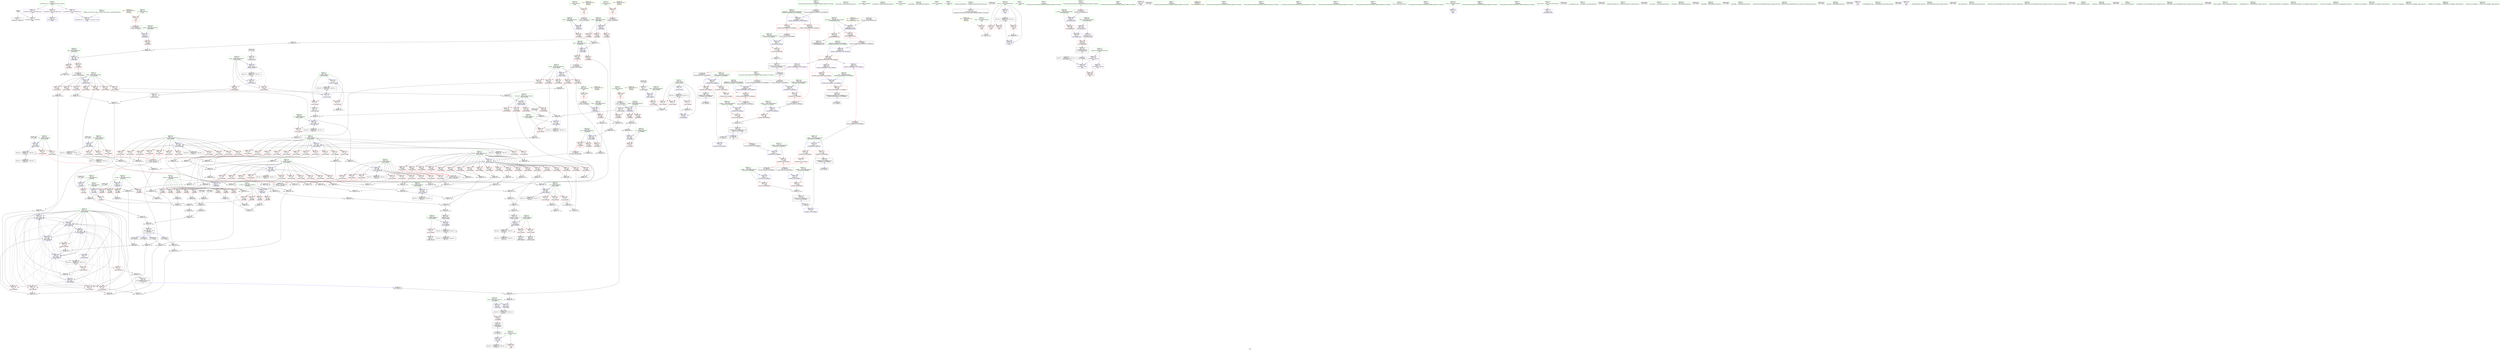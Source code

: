 digraph "SVFG" {
	label="SVFG";

	Node0x55b6a30ac120 [shape=record,color=grey,label="{NodeID: 0\nNullPtr}"];
	Node0x55b6a30ac120 -> Node0x55b6a30d11c0[style=solid];
	Node0x55b6a30ac120 -> Node0x55b6a30de250[style=solid];
	Node0x55b6a30f3150 [shape=record,color=grey,label="{NodeID: 609\n271 = Binary(270, 269, )\n}"];
	Node0x55b6a30f3150 -> Node0x55b6a30df6d0[style=solid];
	Node0x55b6a30db710 [shape=record,color=red,label="{NodeID: 277\n473\<--443\n\<--f.addr\n_Z4calcddddd\n}"];
	Node0x55b6a30db710 -> Node0x55b6a30d90d0[style=solid];
	Node0x55b6a30cc4a0 [shape=record,color=green,label="{NodeID: 111\n749\<--750\n__a.addr\<--__a.addr_field_insensitive\n_ZStorSt13_Ios_FmtflagsS_\n}"];
	Node0x55b6a30cc4a0 -> Node0x55b6a30ddee0[style=solid];
	Node0x55b6a30cc4a0 -> Node0x55b6a30d5d30[style=solid];
	Node0x55b6a314d430 [shape=record,color=black,label="{NodeID: 886\n735 = PHI(680, 701, )\n1st arg _ZStanSt13_Ios_FmtflagsS_ }"];
	Node0x55b6a314d430 -> Node0x55b6a30d5c60[style=solid];
	Node0x55b6a30d90d0 [shape=record,color=grey,label="{NodeID: 554\n474 = Binary(472, 473, )\n}"];
	Node0x55b6a30d90d0 -> Node0x55b6a30e04a0[style=solid];
	Node0x55b6a30d5510 [shape=record,color=blue,label="{NodeID: 388\n662\<--669\n__old\<--\n_ZNSt8ios_base4setfESt13_Ios_FmtflagsS0_\n}"];
	Node0x55b6a30d5510 -> Node0x55b6a30dd450[style=dashed];
	Node0x55b6a30d0a00 [shape=record,color=red,label="{NodeID: 222\n328\<--134\n\<--y2\n_Z9calc_areaddd\n}"];
	Node0x55b6a30d0a00 -> Node0x55b6a30f5e50[style=solid];
	Node0x55b6a30cce20 [shape=record,color=green,label="{NodeID: 56\n174\<--175\nllvm.ceil.f64\<--llvm.ceil.f64_field_insensitive\n}"];
	Node0x55b6a3149500 [shape=record,color=black,label="{NodeID: 831\n716 = PHI(684, )\n0th arg _ZStoRRSt13_Ios_FmtflagsS_ }"];
	Node0x55b6a3149500 -> Node0x55b6a30d5920[style=solid];
	Node0x55b6a30de4f0 [shape=record,color=blue,label="{NodeID: 333\n51\<--46\nx2.addr\<--x2\n_Z4partddd\n}"];
	Node0x55b6a30de4f0 -> Node0x55b6a30d3a40[style=dashed];
	Node0x55b6a30de4f0 -> Node0x55b6a30d3b10[style=dashed];
	Node0x55b6a30de4f0 -> Node0x55b6a30d3be0[style=dashed];
	Node0x55b6a30de4f0 -> Node0x55b6a30d3cb0[style=dashed];
	Node0x55b6a30d3d80 [shape=record,color=red,label="{NodeID: 167\n103\<--53\n\<--y1\n_Z4partddd\n}"];
	Node0x55b6a30d3d80 -> Node0x55b6a30f56d0[style=solid];
	Node0x55b6a30be5e0 [shape=record,color=green,label="{NodeID: 1\n7\<--1\n__dso_handle\<--dummyObj\nGlob }"];
	Node0x55b6a30f32d0 [shape=record,color=grey,label="{NodeID: 610\n354 = Binary(352, 353, )\n}"];
	Node0x55b6a30f32d0 -> Node0x55b6a30f3450[style=solid];
	Node0x55b6a30db7e0 [shape=record,color=red,label="{NodeID: 278\n477\<--443\n\<--f.addr\n_Z4calcddddd\n}"];
	Node0x55b6a30db7e0 -> Node0x55b6a30d8ad0[style=solid];
	Node0x55b6a30cc570 [shape=record,color=green,label="{NodeID: 112\n751\<--752\n__b.addr\<--__b.addr_field_insensitive\n_ZStorSt13_Ios_FmtflagsS_\n}"];
	Node0x55b6a30cc570 -> Node0x55b6a30ddfb0[style=solid];
	Node0x55b6a30cc570 -> Node0x55b6a30d5e00[style=solid];
	Node0x55b6a314d5b0 [shape=record,color=black,label="{NodeID: 887\n115 = PHI(501, )\n0th arg _Z9calc_areaddd }"];
	Node0x55b6a314d5b0 -> Node0x55b6a30de760[style=solid];
	Node0x55b6a31202c0 [shape=record,color=yellow,style=double,label="{NodeID: 721\n94V_1 = ENCHI(MR_94V_0)\npts\{621 \}\nFun[_ZSt5fixedRSt8ios_base]}"];
	Node0x55b6a31202c0 -> Node0x55b6a30e0cc0[style=dashed];
	Node0x55b6a30ee050 [shape=record,color=grey,label="{NodeID: 555\n76 = Binary(74, 75, )\n}"];
	Node0x55b6a30ee050 -> Node0x55b6a30f6ed0[style=solid];
	Node0x55b6a30d55e0 [shape=record,color=blue,label="{NodeID: 389\n693\<--691\n__a.addr\<--__a\n_ZStaNRSt13_Ios_FmtflagsS_\n}"];
	Node0x55b6a30d55e0 -> Node0x55b6a30dd5f0[style=dashed];
	Node0x55b6a30d55e0 -> Node0x55b6a30dd6c0[style=dashed];
	Node0x55b6a30d0ad0 [shape=record,color=red,label="{NodeID: 223\n329\<--134\n\<--y2\n_Z9calc_areaddd\n}"];
	Node0x55b6a30d0ad0 -> Node0x55b6a30f5e50[style=solid];
	Node0x55b6a30ccf20 [shape=record,color=green,label="{NodeID: 57\n220\<--221\nllvm.floor.f64\<--llvm.floor.f64_field_insensitive\n}"];
	Node0x55b6a3149610 [shape=record,color=black,label="{NodeID: 832\n717 = PHI(681, )\n1st arg _ZStoRRSt13_Ios_FmtflagsS_ }"];
	Node0x55b6a3149610 -> Node0x55b6a30d59f0[style=solid];
	Node0x55b6a30de5c0 [shape=record,color=blue,label="{NodeID: 334\n53\<--67\ny1\<--call\n_Z4partddd\n}"];
	Node0x55b6a30de5c0 -> Node0x55b6a30d3d80[style=dashed];
	Node0x55b6a30d3e50 [shape=record,color=red,label="{NodeID: 168\n98\<--55\n\<--y2\n_Z4partddd\n}"];
	Node0x55b6a30d3e50 -> Node0x55b6a30f5fd0[style=solid];
	Node0x55b6a30c9320 [shape=record,color=green,label="{NodeID: 2\n8\<--1\n_ZSt3cin\<--dummyObj\nGlob }"];
	Node0x55b6a30f3450 [shape=record,color=grey,label="{NodeID: 611\n356 = Binary(354, 355, )\n}"];
	Node0x55b6a30f3450 -> Node0x55b6a30f35d0[style=solid];
	Node0x55b6a30db8b0 [shape=record,color=red,label="{NodeID: 279\n484\<--443\n\<--f.addr\n_Z4calcddddd\n}"];
	Node0x55b6a30db8b0 -> Node0x55b6a30f2250[style=solid];
	Node0x55b6a30cc640 [shape=record,color=green,label="{NodeID: 113\n16\<--759\n_GLOBAL__sub_I_inazz_2_0.cpp\<--_GLOBAL__sub_I_inazz_2_0.cpp_field_insensitive\n}"];
	Node0x55b6a30cc640 -> Node0x55b6a30de150[style=solid];
	Node0x55b6a314d6c0 [shape=record,color=black,label="{NodeID: 888\n116 = PHI(502, )\n1st arg _Z9calc_areaddd }"];
	Node0x55b6a314d6c0 -> Node0x55b6a30de830[style=solid];
	Node0x55b6a30ee1d0 [shape=record,color=grey,label="{NodeID: 556\n211 = Binary(209, 210, )\n}"];
	Node0x55b6a30ee1d0 -> Node0x55b6a30f1650[style=solid];
	Node0x55b6a30d56b0 [shape=record,color=blue,label="{NodeID: 390\n695\<--692\n__b.addr\<--__b\n_ZStaNRSt13_Ios_FmtflagsS_\n}"];
	Node0x55b6a30d56b0 -> Node0x55b6a30dd790[style=dashed];
	Node0x55b6a30d0ba0 [shape=record,color=red,label="{NodeID: 224\n341\<--134\n\<--y2\n_Z9calc_areaddd\n}"];
	Node0x55b6a30d0ba0 -> Node0x55b6a30f47d0[style=solid];
	Node0x55b6a30cd020 [shape=record,color=green,label="{NodeID: 58\n433\<--434\n_Z4calcddddd\<--_Z4calcddddd_field_insensitive\n}"];
	Node0x55b6a3149720 [shape=record,color=black,label="{NodeID: 833\n691 = PHI(675, )\n0th arg _ZStaNRSt13_Ios_FmtflagsS_ }"];
	Node0x55b6a3149720 -> Node0x55b6a30d55e0[style=solid];
	Node0x55b6a30de690 [shape=record,color=blue,label="{NodeID: 335\n55\<--78\ny2\<--call5\n_Z4partddd\n}"];
	Node0x55b6a30de690 -> Node0x55b6a30d3e50[style=dashed];
	Node0x55b6a30d3f20 [shape=record,color=red,label="{NodeID: 169\n170\<--118\n\<--R.addr\n_Z9calc_areaddd\n}"];
	Node0x55b6a30d3f20 -> Node0x55b6a30ee650[style=solid];
	Node0x55b6a30c93b0 [shape=record,color=green,label="{NodeID: 3\n9\<--1\n_ZSt4cout\<--dummyObj\nGlob }"];
	Node0x55b6a30f35d0 [shape=record,color=grey,label="{NodeID: 612\n357 = Binary(351, 356, )\n}"];
	Node0x55b6a30f35d0 -> Node0x55b6a30f23d0[style=solid];
	Node0x55b6a30db980 [shape=record,color=red,label="{NodeID: 280\n466\<--445\n\<--R.addr\n_Z4calcddddd\n}"];
	Node0x55b6a30db980 -> Node0x55b6a30f0bd0[style=solid];
	Node0x55b6a30d11c0 [shape=record,color=black,label="{NodeID: 114\n2\<--3\ndummyVal\<--dummyVal\n}"];
	Node0x55b6a314d7d0 [shape=record,color=black,label="{NodeID: 889\n117 = PHI(503, )\n2nd arg _Z9calc_areaddd }"];
	Node0x55b6a314d7d0 -> Node0x55b6a30de900[style=solid];
	Node0x55b6a30ee350 [shape=record,color=grey,label="{NodeID: 557\n240 = Binary(237, 239, )\n}"];
	Node0x55b6a30ee350 -> Node0x55b6a30df390[style=solid];
	Node0x55b6a30d5780 [shape=record,color=blue,label="{NodeID: 391\n703\<--702\n\<--call\n_ZStaNRSt13_Ios_FmtflagsS_\n}"];
	Node0x55b6a30d0c70 [shape=record,color=red,label="{NodeID: 225\n355\<--134\n\<--y2\n_Z9calc_areaddd\n}"];
	Node0x55b6a30d0c70 -> Node0x55b6a30f3450[style=solid];
	Node0x55b6a30cd120 [shape=record,color=green,label="{NodeID: 59\n441\<--442\nretval\<--retval_field_insensitive\n_Z4calcddddd\n}"];
	Node0x55b6a30cd120 -> Node0x55b6a30db640[style=solid];
	Node0x55b6a30cd120 -> Node0x55b6a30e0710[style=solid];
	Node0x55b6a30cd120 -> Node0x55b6a30e07e0[style=solid];
	Node0x55b6a3149830 [shape=record,color=black,label="{NodeID: 834\n692 = PHI(672, )\n1st arg _ZStaNRSt13_Ios_FmtflagsS_ }"];
	Node0x55b6a3149830 -> Node0x55b6a30d56b0[style=solid];
	Node0x55b6a3112910 [shape=record,color=black,label="{NodeID: 668\nMR_54V_3 = PHI(MR_54V_2, MR_54V_4, )\npts\{442 \}\n}"];
	Node0x55b6a3112910 -> Node0x55b6a30db640[style=dashed];
	Node0x55b6a30de760 [shape=record,color=blue,label="{NodeID: 336\n118\<--115\nR.addr\<--R\n_Z9calc_areaddd\n}"];
	Node0x55b6a30de760 -> Node0x55b6a30d3f20[style=dashed];
	Node0x55b6a30de760 -> Node0x55b6a30d3ff0[style=dashed];
	Node0x55b6a30de760 -> Node0x55b6a30d40c0[style=dashed];
	Node0x55b6a30de760 -> Node0x55b6a30d4190[style=dashed];
	Node0x55b6a30de760 -> Node0x55b6a30d4260[style=dashed];
	Node0x55b6a30de760 -> Node0x55b6a30d4330[style=dashed];
	Node0x55b6a30de760 -> Node0x55b6a30d4400[style=dashed];
	Node0x55b6a30de760 -> Node0x55b6a30d44d0[style=dashed];
	Node0x55b6a30de760 -> Node0x55b6a30d45a0[style=dashed];
	Node0x55b6a30de760 -> Node0x55b6a30d4670[style=dashed];
	Node0x55b6a30de760 -> Node0x55b6a30d4740[style=dashed];
	Node0x55b6a30de760 -> Node0x55b6a30d4810[style=dashed];
	Node0x55b6a30de760 -> Node0x55b6a30d48e0[style=dashed];
	Node0x55b6a30de760 -> Node0x55b6a30d49b0[style=dashed];
	Node0x55b6a30de760 -> Node0x55b6a30d4a80[style=dashed];
	Node0x55b6a30de760 -> Node0x55b6a30d4b50[style=dashed];
	Node0x55b6a30de760 -> Node0x55b6a30d4c20[style=dashed];
	Node0x55b6a30de760 -> Node0x55b6a30d4cf0[style=dashed];
	Node0x55b6a30de760 -> Node0x55b6a30d4dc0[style=dashed];
	Node0x55b6a30de760 -> Node0x55b6a30d4e90[style=dashed];
	Node0x55b6a30d3ff0 [shape=record,color=red,label="{NodeID: 170\n206\<--118\n\<--R.addr\n_Z9calc_areaddd\n}"];
	Node0x55b6a30d3ff0 -> Node0x55b6a30f71d0[style=solid];
	Node0x55b6a30c9440 [shape=record,color=green,label="{NodeID: 4\n10\<--1\n.str\<--dummyObj\nGlob }"];
	Node0x55b6a30f3750 [shape=record,color=grey,label="{NodeID: 613\n408 = Binary(407, 406, )\n}"];
	Node0x55b6a30f3750 -> Node0x55b6a30dfd50[style=solid];
	Node0x55b6a30dba50 [shape=record,color=red,label="{NodeID: 281\n467\<--445\n\<--R.addr\n_Z4calcddddd\n}"];
	Node0x55b6a30dba50 -> Node0x55b6a30f0bd0[style=solid];
	Node0x55b6a30d1280 [shape=record,color=black,label="{NodeID: 115\n27\<--28\n\<--_ZNSt8ios_base4InitD1Ev\nCan only get source location for instruction, argument, global var or function.}"];
	Node0x55b6a314d8e0 [shape=record,color=black,label="{NodeID: 890\n44 = PHI(334, 348, 366, 396, )\n0th arg _Z4partddd }"];
	Node0x55b6a314d8e0 -> Node0x55b6a30de350[style=solid];
	Node0x55b6a30ee4d0 [shape=record,color=grey,label="{NodeID: 558\n422 = Binary(421, 417, )\n}"];
	Node0x55b6a30ee4d0 -> Node0x55b6a30dfef0[style=solid];
	Node0x55b6a30d5850 [shape=record,color=blue,label="{NodeID: 392\n708\<--707\n__a.addr\<--__a\n_ZStcoSt13_Ios_Fmtflags\n}"];
	Node0x55b6a30d5850 -> Node0x55b6a30dd930[style=dashed];
	Node0x55b6a30d0d40 [shape=record,color=red,label="{NodeID: 226\n367\<--134\n\<--y2\n_Z9calc_areaddd\n|{<s0>13}}"];
	Node0x55b6a30d0d40:s0 -> Node0x55b6a3146590[style=solid,color=red];
	Node0x55b6a30cd1f0 [shape=record,color=green,label="{NodeID: 60\n443\<--444\nf.addr\<--f.addr_field_insensitive\n_Z4calcddddd\n}"];
	Node0x55b6a30cd1f0 -> Node0x55b6a30db710[style=solid];
	Node0x55b6a30cd1f0 -> Node0x55b6a30db7e0[style=solid];
	Node0x55b6a30cd1f0 -> Node0x55b6a30db8b0[style=solid];
	Node0x55b6a30cd1f0 -> Node0x55b6a30dffc0[style=solid];
	Node0x55b6a3149a30 [shape=record,color=black,label="{NodeID: 835\n536 = PHI()\n}"];
	Node0x55b6a3112e10 [shape=record,color=black,label="{NodeID: 669\nMR_78V_3 = PHI(MR_78V_4, MR_78V_2, )\npts\{520 \}\n}"];
	Node0x55b6a3112e10 -> Node0x55b6a30dc5b0[style=dashed];
	Node0x55b6a3112e10 -> Node0x55b6a30dc680[style=dashed];
	Node0x55b6a3112e10 -> Node0x55b6a30dc750[style=dashed];
	Node0x55b6a3112e10 -> Node0x55b6a30e0bf0[style=dashed];
	Node0x55b6a30de830 [shape=record,color=blue,label="{NodeID: 337\n120\<--116\nB.addr\<--B\n_Z9calc_areaddd\n}"];
	Node0x55b6a30de830 -> Node0x55b6a30d4f60[style=dashed];
	Node0x55b6a30de830 -> Node0x55b6a30d5030[style=dashed];
	Node0x55b6a30de830 -> Node0x55b6a30d5100[style=dashed];
	Node0x55b6a30de830 -> Node0x55b6a30cf1a0[style=dashed];
	Node0x55b6a30de830 -> Node0x55b6a30cf270[style=dashed];
	Node0x55b6a30d40c0 [shape=record,color=red,label="{NodeID: 171\n209\<--118\n\<--R.addr\n_Z9calc_areaddd\n}"];
	Node0x55b6a30d40c0 -> Node0x55b6a30ee1d0[style=solid];
	Node0x55b6a30c94d0 [shape=record,color=green,label="{NodeID: 5\n12\<--1\n.str.1\<--dummyObj\nGlob }"];
	Node0x55b6a30f38d0 [shape=record,color=grey,label="{NodeID: 614\n596 = Binary(595, 417, )\n}"];
	Node0x55b6a30f38d0 -> Node0x55b6a30e0bf0[style=solid];
	Node0x55b6a30dbb20 [shape=record,color=red,label="{NodeID: 282\n481\<--445\n\<--R.addr\n_Z4calcddddd\n}"];
	Node0x55b6a30dbb20 -> Node0x55b6a30f14d0[style=solid];
	Node0x55b6a30d1380 [shape=record,color=black,label="{NodeID: 116\n43\<--106\n_Z4partddd_ret\<--sub17\n_Z4partddd\n|{<s0>11|<s1>12|<s2>13|<s3>15}}"];
	Node0x55b6a30d1380:s0 -> Node0x55b6a314a280[style=solid,color=blue];
	Node0x55b6a30d1380:s1 -> Node0x55b6a314a760[style=solid,color=blue];
	Node0x55b6a30d1380:s2 -> Node0x55b6a314a8a0[style=solid,color=blue];
	Node0x55b6a30d1380:s3 -> Node0x55b6a314a5c0[style=solid,color=blue];
	Node0x55b6a30ee650 [shape=record,color=grey,label="{NodeID: 559\n172 = Binary(170, 171, )\n}"];
	Node0x55b6a30d5920 [shape=record,color=blue,label="{NodeID: 393\n718\<--716\n__a.addr\<--__a\n_ZStoRRSt13_Ios_FmtflagsS_\n}"];
	Node0x55b6a30d5920 -> Node0x55b6a30dda00[style=dashed];
	Node0x55b6a30d5920 -> Node0x55b6a30ddad0[style=dashed];
	Node0x55b6a30d0e10 [shape=record,color=red,label="{NodeID: 227\n372\<--134\n\<--y2\n_Z9calc_areaddd\n}"];
	Node0x55b6a30d0e10 -> Node0x55b6a30f2850[style=solid];
	Node0x55b6a30cd2c0 [shape=record,color=green,label="{NodeID: 61\n445\<--446\nR.addr\<--R.addr_field_insensitive\n_Z4calcddddd\n}"];
	Node0x55b6a30cd2c0 -> Node0x55b6a30db980[style=solid];
	Node0x55b6a30cd2c0 -> Node0x55b6a30dba50[style=solid];
	Node0x55b6a30cd2c0 -> Node0x55b6a30dbb20[style=solid];
	Node0x55b6a30cd2c0 -> Node0x55b6a30e0090[style=solid];
	Node0x55b6a3149b00 [shape=record,color=black,label="{NodeID: 836\n78 = PHI()\n}"];
	Node0x55b6a3149b00 -> Node0x55b6a30de690[style=solid];
	Node0x55b6a3113310 [shape=record,color=black,label="{NodeID: 670\nMR_90V_2 = PHI(MR_90V_3, MR_90V_1, )\npts\{532 \}\n}"];
	Node0x55b6a3113310 -> Node0x55b6a30e0a50[style=dashed];
	Node0x55b6a30de900 [shape=record,color=blue,label="{NodeID: 338\n122\<--117\nG.addr\<--G\n_Z9calc_areaddd\n}"];
	Node0x55b6a30de900 -> Node0x55b6a30cf340[style=dashed];
	Node0x55b6a30de900 -> Node0x55b6a30cf410[style=dashed];
	Node0x55b6a30de900 -> Node0x55b6a30cf4e0[style=dashed];
	Node0x55b6a30de900 -> Node0x55b6a30cf5b0[style=dashed];
	Node0x55b6a30de900 -> Node0x55b6a30cf680[style=dashed];
	Node0x55b6a30de900 -> Node0x55b6a30cf750[style=dashed];
	Node0x55b6a30de900 -> Node0x55b6a30cf820[style=dashed];
	Node0x55b6a30d4190 [shape=record,color=red,label="{NodeID: 172\n210\<--118\n\<--R.addr\n_Z9calc_areaddd\n}"];
	Node0x55b6a30d4190 -> Node0x55b6a30ee1d0[style=solid];
	Node0x55b6a30c9560 [shape=record,color=green,label="{NodeID: 6\n15\<--1\n\<--dummyObj\nCan only get source location for instruction, argument, global var or function.}"];
	Node0x55b6a30f3a50 [shape=record,color=grey,label="{NodeID: 615\n757 = Binary(755, 756, )\n}"];
	Node0x55b6a30f3a50 -> Node0x55b6a30d2490[style=solid];
	Node0x55b6a30dbbf0 [shape=record,color=red,label="{NodeID: 283\n482\<--447\n\<--t.addr\n_Z4calcddddd\n}"];
	Node0x55b6a30dbbf0 -> Node0x55b6a30f14d0[style=solid];
	Node0x55b6a30d1450 [shape=record,color=black,label="{NodeID: 117\n176\<--173\nconv\<--\n_Z9calc_areaddd\n}"];
	Node0x55b6a30d1450 -> Node0x55b6a30deb70[style=solid];
	Node0x55b6a30ee7d0 [shape=record,color=grey,label="{NodeID: 560\n426 = Binary(427, 425, )\n}"];
	Node0x55b6a30ee7d0 -> Node0x55b6a30d1d40[style=solid];
	Node0x55b6a30d59f0 [shape=record,color=blue,label="{NodeID: 394\n720\<--717\n__b.addr\<--__b\n_ZStoRRSt13_Ios_FmtflagsS_\n}"];
	Node0x55b6a30d59f0 -> Node0x55b6a30ddba0[style=dashed];
	Node0x55b6a30d0ee0 [shape=record,color=red,label="{NodeID: 228\n390\<--134\n\<--y2\n_Z9calc_areaddd\n}"];
	Node0x55b6a30d0ee0 -> Node0x55b6a30ef3d0[style=solid];
	Node0x55b6a30cd390 [shape=record,color=green,label="{NodeID: 62\n447\<--448\nt.addr\<--t.addr_field_insensitive\n_Z4calcddddd\n}"];
	Node0x55b6a30cd390 -> Node0x55b6a30dbbf0[style=solid];
	Node0x55b6a30cd390 -> Node0x55b6a30e0160[style=solid];
	Node0x55b6a3149bd0 [shape=record,color=black,label="{NodeID: 837\n86 = PHI()\n}"];
	Node0x55b6a3149bd0 -> Node0x55b6a30f44d0[style=solid];
	Node0x55b6a3113810 [shape=record,color=black,label="{NodeID: 671\nMR_92V_2 = PHI(MR_92V_3, MR_92V_1, )\npts\{5340000 \}\n}"];
	Node0x55b6a3113810 -> Node0x55b6a30e0b20[style=dashed];
	Node0x55b6a30de9d0 [shape=record,color=blue,label="{NodeID: 339\n124\<--164\nans\<--\n_Z9calc_areaddd\n}"];
	Node0x55b6a30de9d0 -> Node0x55b6a3115610[style=dashed];
	Node0x55b6a30d4260 [shape=record,color=red,label="{NodeID: 173\n254\<--118\n\<--R.addr\n_Z9calc_areaddd\n}"];
	Node0x55b6a30d4260 -> Node0x55b6a30f1f50[style=solid];
	Node0x55b6a30c9620 [shape=record,color=green,label="{NodeID: 7\n96\<--1\n\<--dummyObj\nCan only get source location for instruction, argument, global var or function.}"];
	Node0x55b6a30f3bd0 [shape=record,color=grey,label="{NodeID: 616\n403 = Binary(401, 402, )\n}"];
	Node0x55b6a30f3bd0 -> Node0x55b6a30f3ed0[style=solid];
	Node0x55b6a30dbcc0 [shape=record,color=red,label="{NodeID: 284\n472\<--449\n\<--r.addr\n_Z4calcddddd\n}"];
	Node0x55b6a30dbcc0 -> Node0x55b6a30d90d0[style=solid];
	Node0x55b6a30d1520 [shape=record,color=black,label="{NodeID: 118\n514\<--179\nmain_ret\<--\nmain\n}"];
	Node0x55b6a30ee950 [shape=record,color=grey,label="{NodeID: 561\n507 = Binary(499, 506, )\n}"];
	Node0x55b6a30ee950 -> Node0x55b6a30e07e0[style=solid];
	Node0x55b6a30d5ac0 [shape=record,color=blue,label="{NodeID: 395\n730\<--727\n\<--call\n_ZStoRRSt13_Ios_FmtflagsS_\n}"];
	Node0x55b6a30d0fb0 [shape=record,color=red,label="{NodeID: 229\n404\<--134\n\<--y2\n_Z9calc_areaddd\n}"];
	Node0x55b6a30d0fb0 -> Node0x55b6a30f3ed0[style=solid];
	Node0x55b6a30cd460 [shape=record,color=green,label="{NodeID: 63\n449\<--450\nr.addr\<--r.addr_field_insensitive\n_Z4calcddddd\n}"];
	Node0x55b6a30cd460 -> Node0x55b6a30dbcc0[style=solid];
	Node0x55b6a30cd460 -> Node0x55b6a30e0230[style=solid];
	Node0x55b6a3149ca0 [shape=record,color=black,label="{NodeID: 838\n26 = PHI()\n}"];
	Node0x55b6a30deaa0 [shape=record,color=blue,label="{NodeID: 340\n126\<--168\nseries_len\<--add\n_Z9calc_areaddd\n}"];
	Node0x55b6a30deaa0 -> Node0x55b6a30cfea0[style=dashed];
	Node0x55b6a30deaa0 -> Node0x55b6a30cff70[style=dashed];
	Node0x55b6a30deaa0 -> Node0x55b6a30d0040[style=dashed];
	Node0x55b6a30deaa0 -> Node0x55b6a30d0110[style=dashed];
	Node0x55b6a30d4330 [shape=record,color=red,label="{NodeID: 174\n255\<--118\n\<--R.addr\n_Z9calc_areaddd\n}"];
	Node0x55b6a30d4330 -> Node0x55b6a30f1f50[style=solid];
	Node0x55b6a30c96e0 [shape=record,color=green,label="{NodeID: 8\n164\<--1\n\<--dummyObj\nCan only get source location for instruction, argument, global var or function.}"];
	Node0x55b6a30e2650 [shape=record,color=yellow,style=double,label="{NodeID: 783\nRETMU(94V_2)\npts\{621 \}\nFun[_ZSt5fixedRSt8ios_base]}"];
	Node0x55b6a30f3d50 [shape=record,color=grey,label="{NodeID: 617\n406 = Binary(400, 405, )\n}"];
	Node0x55b6a30f3d50 -> Node0x55b6a30f3750[style=solid];
	Node0x55b6a30dbd90 [shape=record,color=red,label="{NodeID: 285\n476\<--451\n\<--g.addr\n_Z4calcddddd\n}"];
	Node0x55b6a30dbd90 -> Node0x55b6a30d87d0[style=solid];
	Node0x55b6a30d15f0 [shape=record,color=black,label="{NodeID: 119\n187\<--186\nconv1\<--\n_Z9calc_areaddd\n}"];
	Node0x55b6a30d15f0 -> Node0x55b6a30f41d0[style=solid];
	Node0x55b6a30eead0 [shape=record,color=grey,label="{NodeID: 562\n506 = Binary(504, 505, )\n}"];
	Node0x55b6a30eead0 -> Node0x55b6a30ee950[style=solid];
	Node0x55b6a30d5b90 [shape=record,color=blue,label="{NodeID: 396\n736\<--734\n__a.addr\<--__a\n_ZStanSt13_Ios_FmtflagsS_\n}"];
	Node0x55b6a30d5b90 -> Node0x55b6a30ddd40[style=dashed];
	Node0x55b6a30d1080 [shape=record,color=red,label="{NodeID: 230\n198\<--136\n\<--y3\n_Z9calc_areaddd\n}"];
	Node0x55b6a30d1080 -> Node0x55b6a30eedd0[style=solid];
	Node0x55b6a30cd530 [shape=record,color=green,label="{NodeID: 64\n451\<--452\ng.addr\<--g.addr_field_insensitive\n_Z4calcddddd\n}"];
	Node0x55b6a30cd530 -> Node0x55b6a30dbd90[style=solid];
	Node0x55b6a30cd530 -> Node0x55b6a30e0300[style=solid];
	Node0x55b6a3149d70 [shape=record,color=black,label="{NodeID: 839\n67 = PHI()\n}"];
	Node0x55b6a3149d70 -> Node0x55b6a30de5c0[style=solid];
	Node0x55b6a30deb70 [shape=record,color=blue,label="{NodeID: 341\n128\<--176\nnum\<--conv\n_Z9calc_areaddd\n}"];
	Node0x55b6a30deb70 -> Node0x55b6a30d01e0[style=dashed];
	Node0x55b6a30d4400 [shape=record,color=red,label="{NodeID: 175\n282\<--118\n\<--R.addr\n_Z9calc_areaddd\n}"];
	Node0x55b6a30d4400 -> Node0x55b6a30f20d0[style=solid];
	Node0x55b6a30c97a0 [shape=record,color=green,label="{NodeID: 9\n179\<--1\n\<--dummyObj\nCan only get source location for instruction, argument, global var or function.}"];
	Node0x55b6a30f3ed0 [shape=record,color=grey,label="{NodeID: 618\n405 = Binary(403, 404, )\n}"];
	Node0x55b6a30f3ed0 -> Node0x55b6a30f3d50[style=solid];
	Node0x55b6a30dbe60 [shape=record,color=red,label="{NodeID: 286\n505\<--453\n\<--tot\n_Z4calcddddd\n}"];
	Node0x55b6a30dbe60 -> Node0x55b6a30eead0[style=solid];
	Node0x55b6a30d16c0 [shape=record,color=black,label="{NodeID: 120\n222\<--219\nconv11\<--\n_Z9calc_areaddd\n}"];
	Node0x55b6a30d16c0 -> Node0x55b6a30df120[style=solid];
	Node0x55b6a30eec50 [shape=record,color=grey,label="{NodeID: 563\n416 = Binary(415, 417, )\n}"];
	Node0x55b6a30eec50 -> Node0x55b6a30dfe20[style=solid];
	Node0x55b6a30d5c60 [shape=record,color=blue,label="{NodeID: 397\n738\<--735\n__b.addr\<--__b\n_ZStanSt13_Ios_FmtflagsS_\n}"];
	Node0x55b6a30d5c60 -> Node0x55b6a30dde10[style=dashed];
	Node0x55b6a30d91f0 [shape=record,color=red,label="{NodeID: 231\n258\<--136\n\<--y3\n_Z9calc_areaddd\n}"];
	Node0x55b6a30d91f0 -> Node0x55b6a30f0a50[style=solid];
	Node0x55b6a30cd600 [shape=record,color=green,label="{NodeID: 65\n453\<--454\ntot\<--tot_field_insensitive\n_Z4calcddddd\n}"];
	Node0x55b6a30cd600 -> Node0x55b6a30dbe60[style=solid];
	Node0x55b6a30cd600 -> Node0x55b6a30e03d0[style=solid];
	Node0x55b6a3149e40 [shape=record,color=black,label="{NodeID: 840\n92 = PHI()\n}"];
	Node0x55b6a3149e40 -> Node0x55b6a30f44d0[style=solid];
	Node0x55b6a30dec40 [shape=record,color=blue,label="{NodeID: 342\n130\<--179\ni\<--\n_Z9calc_areaddd\n}"];
	Node0x55b6a30dec40 -> Node0x55b6a3115b10[style=dashed];
	Node0x55b6a30d44d0 [shape=record,color=red,label="{NodeID: 176\n283\<--118\n\<--R.addr\n_Z9calc_areaddd\n}"];
	Node0x55b6a30d44d0 -> Node0x55b6a30f20d0[style=solid];
	Node0x55b6a30c9860 [shape=record,color=green,label="{NodeID: 10\n205\<--1\n\<--dummyObj\nCan only get source location for instruction, argument, global var or function.}"];
	Node0x55b6a30f4050 [shape=record,color=grey,label="{NodeID: 619\n192 = Binary(190, 191, )\n}"];
	Node0x55b6a30f4050 -> Node0x55b6a30dede0[style=solid];
	Node0x55b6a30dbf30 [shape=record,color=red,label="{NodeID: 287\n493\<--455\n\<--band\n_Z4calcddddd\n}"];
	Node0x55b6a30dbf30 -> Node0x55b6a30efb50[style=solid];
	Node0x55b6a30d1790 [shape=record,color=black,label="{NodeID: 121\n229\<--228\nconv13\<--\n_Z9calc_areaddd\n}"];
	Node0x55b6a30d1790 -> Node0x55b6a30f6d50[style=solid];
	Node0x55b6a30eedd0 [shape=record,color=grey,label="{NodeID: 564\n200 = Binary(198, 199, )\n}"];
	Node0x55b6a30eedd0 -> Node0x55b6a30def80[style=solid];
	Node0x55b6a30d5d30 [shape=record,color=blue,label="{NodeID: 398\n749\<--747\n__a.addr\<--__a\n_ZStorSt13_Ios_FmtflagsS_\n}"];
	Node0x55b6a30d5d30 -> Node0x55b6a30ddee0[style=dashed];
	Node0x55b6a30d9280 [shape=record,color=red,label="{NodeID: 232\n259\<--136\n\<--y3\n_Z9calc_areaddd\n}"];
	Node0x55b6a30d9280 -> Node0x55b6a30f0a50[style=solid];
	Node0x55b6a30cd6d0 [shape=record,color=green,label="{NodeID: 66\n455\<--456\nband\<--band_field_insensitive\n_Z4calcddddd\n}"];
	Node0x55b6a30cd6d0 -> Node0x55b6a30dbf30[style=solid];
	Node0x55b6a30cd6d0 -> Node0x55b6a30dc000[style=solid];
	Node0x55b6a30cd6d0 -> Node0x55b6a30e04a0[style=solid];
	Node0x55b6a3149f10 [shape=record,color=black,label="{NodeID: 841\n557 = PHI(435, )\n}"];
	Node0x55b6a3149f10 -> Node0x55b6a30e0a50[style=solid];
	Node0x55b6a30ded10 [shape=record,color=blue,label="{NodeID: 343\n132\<--188\ny1\<--mul2\n_Z9calc_areaddd\n}"];
	Node0x55b6a30ded10 -> Node0x55b6a30d0520[style=dashed];
	Node0x55b6a30ded10 -> Node0x55b6a3116010[style=dashed];
	Node0x55b6a30d45a0 [shape=record,color=red,label="{NodeID: 177\n296\<--118\n\<--R.addr\n_Z9calc_areaddd\n}"];
	Node0x55b6a30d45a0 -> Node0x55b6a30ef9d0[style=solid];
	Node0x55b6a30c9920 [shape=record,color=green,label="{NodeID: 11\n301\<--1\n\<--dummyObj\nCan only get source location for instruction, argument, global var or function.}"];
	Node0x55b6a30f41d0 [shape=record,color=grey,label="{NodeID: 620\n188 = Binary(185, 187, )\n}"];
	Node0x55b6a30f41d0 -> Node0x55b6a30ded10[style=solid];
	Node0x55b6a30dc000 [shape=record,color=red,label="{NodeID: 288\n502\<--455\n\<--band\n_Z4calcddddd\n|{<s0>16}}"];
	Node0x55b6a30dc000:s0 -> Node0x55b6a314d6c0[style=solid,color=red];
	Node0x55b6a30d1860 [shape=record,color=black,label="{NodeID: 122\n239\<--238\nconv17\<--\n_Z9calc_areaddd\n}"];
	Node0x55b6a30d1860 -> Node0x55b6a30ee350[style=solid];
	Node0x55b6a30eef50 [shape=record,color=grey,label="{NodeID: 565\n316 = Binary(315, 301, )\n}"];
	Node0x55b6a30eef50 -> Node0x55b6a30d1a00[style=solid];
	Node0x55b6a30d5e00 [shape=record,color=blue,label="{NodeID: 399\n751\<--748\n__b.addr\<--__b\n_ZStorSt13_Ios_FmtflagsS_\n}"];
	Node0x55b6a30d5e00 -> Node0x55b6a30ddfb0[style=dashed];
	Node0x55b6a30d9350 [shape=record,color=red,label="{NodeID: 233\n288\<--136\n\<--y3\n_Z9calc_areaddd\n}"];
	Node0x55b6a30d9350 -> Node0x55b6a30f1350[style=solid];
	Node0x55b6a30cd7a0 [shape=record,color=green,label="{NodeID: 67\n457\<--458\ngap\<--gap_field_insensitive\n_Z4calcddddd\n}"];
	Node0x55b6a30cd7a0 -> Node0x55b6a30dc0d0[style=solid];
	Node0x55b6a30cd7a0 -> Node0x55b6a30dc1a0[style=solid];
	Node0x55b6a30cd7a0 -> Node0x55b6a30e0570[style=solid];
	Node0x55b6a314a0e0 [shape=record,color=black,label="{NodeID: 842\n173 = PHI()\n}"];
	Node0x55b6a314a0e0 -> Node0x55b6a30d1450[style=solid];
	Node0x55b6a30dede0 [shape=record,color=blue,label="{NodeID: 344\n134\<--192\ny2\<--add3\n_Z9calc_areaddd\n}"];
	Node0x55b6a30dede0 -> Node0x55b6a30d05f0[style=dashed];
	Node0x55b6a30dede0 -> Node0x55b6a30d06c0[style=dashed];
	Node0x55b6a30dede0 -> Node0x55b6a30d0790[style=dashed];
	Node0x55b6a30dede0 -> Node0x55b6a30d0860[style=dashed];
	Node0x55b6a30dede0 -> Node0x55b6a30d0930[style=dashed];
	Node0x55b6a30dede0 -> Node0x55b6a30d0a00[style=dashed];
	Node0x55b6a30dede0 -> Node0x55b6a30d0ad0[style=dashed];
	Node0x55b6a30dede0 -> Node0x55b6a30d0ba0[style=dashed];
	Node0x55b6a30dede0 -> Node0x55b6a30d0c70[style=dashed];
	Node0x55b6a30dede0 -> Node0x55b6a30d0d40[style=dashed];
	Node0x55b6a30dede0 -> Node0x55b6a30d0e10[style=dashed];
	Node0x55b6a30dede0 -> Node0x55b6a30d0ee0[style=dashed];
	Node0x55b6a30dede0 -> Node0x55b6a30d0fb0[style=dashed];
	Node0x55b6a30dede0 -> Node0x55b6a3116510[style=dashed];
	Node0x55b6a30d4670 [shape=record,color=red,label="{NodeID: 178\n297\<--118\n\<--R.addr\n_Z9calc_areaddd\n}"];
	Node0x55b6a30d4670 -> Node0x55b6a30ef9d0[style=solid];
	Node0x55b6a30c99e0 [shape=record,color=green,label="{NodeID: 12\n417\<--1\n\<--dummyObj\nCan only get source location for instruction, argument, global var or function.}"];
	Node0x55b6a30f4350 [shape=record,color=grey,label="{NodeID: 621\n340 = Binary(338, 339, )\n}"];
	Node0x55b6a30f4350 -> Node0x55b6a30f47d0[style=solid];
	Node0x55b6a30dc0d0 [shape=record,color=red,label="{NodeID: 289\n487\<--457\n\<--gap\n_Z4calcddddd\n}"];
	Node0x55b6a30dc0d0 -> Node0x55b6a30f7350[style=solid];
	Node0x55b6a30d1930 [shape=record,color=black,label="{NodeID: 123\n302\<--300\nfrombool\<--lnot\n_Z9calc_areaddd\n}"];
	Node0x55b6a30d1930 -> Node0x55b6a30df7a0[style=solid];
	Node0x55b6a30ef0d0 [shape=record,color=grey,label="{NodeID: 566\n73 = Binary(71, 72, )\n}"];
	Node0x55b6a30ef0d0 -> Node0x55b6a30f6ed0[style=solid];
	Node0x55b6a30d9420 [shape=record,color=red,label="{NodeID: 234\n289\<--136\n\<--y3\n_Z9calc_areaddd\n}"];
	Node0x55b6a30d9420 -> Node0x55b6a30f1350[style=solid];
	Node0x55b6a30cd870 [shape=record,color=green,label="{NodeID: 68\n459\<--460\ncircle\<--circle_field_insensitive\n_Z4calcddddd\n}"];
	Node0x55b6a30cd870 -> Node0x55b6a30dc270[style=solid];
	Node0x55b6a30cd870 -> Node0x55b6a30dc340[style=solid];
	Node0x55b6a30cd870 -> Node0x55b6a30dc410[style=solid];
	Node0x55b6a30cd870 -> Node0x55b6a30e0640[style=solid];
	Node0x55b6a314a1b0 [shape=record,color=black,label="{NodeID: 843\n332 = PHI()\n}"];
	Node0x55b6a314a1b0 -> Node0x55b6a30df940[style=solid];
	Node0x55b6a3115610 [shape=record,color=black,label="{NodeID: 677\nMR_18V_3 = PHI(MR_18V_5, MR_18V_2, )\npts\{125 \}\n}"];
	Node0x55b6a3115610 -> Node0x55b6a30cf8f0[style=dashed];
	Node0x55b6a3115610 -> Node0x55b6a30cfdd0[style=dashed];
	Node0x55b6a3115610 -> Node0x55b6a30df1f0[style=dashed];
	Node0x55b6a30deeb0 [shape=record,color=blue,label="{NodeID: 345\n136\<--196\ny3\<--add4\n_Z9calc_areaddd\n}"];
	Node0x55b6a30deeb0 -> Node0x55b6a30d1080[style=dashed];
	Node0x55b6a30deeb0 -> Node0x55b6a30d91f0[style=dashed];
	Node0x55b6a30deeb0 -> Node0x55b6a30d9280[style=dashed];
	Node0x55b6a30deeb0 -> Node0x55b6a30d9350[style=dashed];
	Node0x55b6a30deeb0 -> Node0x55b6a30d9420[style=dashed];
	Node0x55b6a30deeb0 -> Node0x55b6a30d94f0[style=dashed];
	Node0x55b6a30deeb0 -> Node0x55b6a30d95c0[style=dashed];
	Node0x55b6a30deeb0 -> Node0x55b6a30d9690[style=dashed];
	Node0x55b6a30deeb0 -> Node0x55b6a30d9760[style=dashed];
	Node0x55b6a30deeb0 -> Node0x55b6a30d9830[style=dashed];
	Node0x55b6a30deeb0 -> Node0x55b6a3116a10[style=dashed];
	Node0x55b6a30d4740 [shape=record,color=red,label="{NodeID: 179\n312\<--118\n\<--R.addr\n_Z9calc_areaddd\n}"];
	Node0x55b6a30d4740 -> Node0x55b6a30f11d0[style=solid];
	Node0x55b6a30c9aa0 [shape=record,color=green,label="{NodeID: 13\n427\<--1\n\<--dummyObj\nCan only get source location for instruction, argument, global var or function.}"];
	Node0x55b6a30f44d0 [shape=record,color=grey,label="{NodeID: 622\n93 = Binary(86, 92, )\n}"];
	Node0x55b6a30f44d0 -> Node0x55b6a30f4650[style=solid];
	Node0x55b6a30dc1a0 [shape=record,color=red,label="{NodeID: 290\n503\<--457\n\<--gap\n_Z4calcddddd\n|{<s0>16}}"];
	Node0x55b6a30dc1a0:s0 -> Node0x55b6a314d7d0[style=solid,color=red];
	Node0x55b6a30d1a00 [shape=record,color=black,label="{NodeID: 124\n317\<--316\nfrombool52\<--lnot51\n_Z9calc_areaddd\n}"];
	Node0x55b6a30d1a00 -> Node0x55b6a30df870[style=solid];
	Node0x55b6a30ef250 [shape=record,color=grey,label="{NodeID: 567\n281 = Binary(280, 205, )\n}"];
	Node0x55b6a30ef250 -> Node0x55b6a30f77d0[style=solid];
	Node0x55b6a30d94f0 [shape=record,color=red,label="{NodeID: 235\n368\<--136\n\<--y3\n_Z9calc_areaddd\n|{<s0>13}}"];
	Node0x55b6a30d94f0:s0 -> Node0x55b6a3146020[style=solid,color=red];
	Node0x55b6a30cd940 [shape=record,color=green,label="{NodeID: 69\n512\<--513\nmain\<--main_field_insensitive\n}"];
	Node0x55b6a314a280 [shape=record,color=black,label="{NodeID: 844\n337 = PHI(43, )\n}"];
	Node0x55b6a314a280 -> Node0x55b6a30f4f50[style=solid];
	Node0x55b6a3115b10 [shape=record,color=black,label="{NodeID: 678\nMR_24V_3 = PHI(MR_24V_4, MR_24V_2, )\npts\{131 \}\n}"];
	Node0x55b6a3115b10 -> Node0x55b6a30d02b0[style=dashed];
	Node0x55b6a3115b10 -> Node0x55b6a30d0380[style=dashed];
	Node0x55b6a3115b10 -> Node0x55b6a30d0450[style=dashed];
	Node0x55b6a3115b10 -> Node0x55b6a30dfef0[style=dashed];
	Node0x55b6a30def80 [shape=record,color=blue,label="{NodeID: 346\n138\<--200\ny4\<--add5\n_Z9calc_areaddd\n}"];
	Node0x55b6a30def80 -> Node0x55b6a30d9900[style=dashed];
	Node0x55b6a30def80 -> Node0x55b6a30d99d0[style=dashed];
	Node0x55b6a30def80 -> Node0x55b6a30d9aa0[style=dashed];
	Node0x55b6a30def80 -> Node0x55b6a3116f10[style=dashed];
	Node0x55b6a30d4810 [shape=record,color=red,label="{NodeID: 180\n313\<--118\n\<--R.addr\n_Z9calc_areaddd\n}"];
	Node0x55b6a30d4810 -> Node0x55b6a30f11d0[style=solid];
	Node0x55b6a30c9b60 [shape=record,color=green,label="{NodeID: 14\n470\<--1\n\<--dummyObj\nCan only get source location for instruction, argument, global var or function.}"];
	Node0x55b6a30f4650 [shape=record,color=grey,label="{NodeID: 623\n94 = Binary(82, 93, )\n}"];
	Node0x55b6a30f4650 -> Node0x55b6a30f62d0[style=solid];
	Node0x55b6a30dc270 [shape=record,color=red,label="{NodeID: 291\n490\<--459\n\<--circle\n_Z4calcddddd\n}"];
	Node0x55b6a30dc270 -> Node0x55b6a30f7950[style=solid];
	Node0x55b6a30d1ad0 [shape=record,color=black,label="{NodeID: 125\n320\<--319\ntobool\<--\n_Z9calc_areaddd\n}"];
	Node0x55b6a30ef3d0 [shape=record,color=grey,label="{NodeID: 568\n391 = Binary(389, 390, )\n}"];
	Node0x55b6a30ef3d0 -> Node0x55b6a30f1950[style=solid];
	Node0x55b6a30d95c0 [shape=record,color=red,label="{NodeID: 236\n371\<--136\n\<--y3\n_Z9calc_areaddd\n}"];
	Node0x55b6a30d95c0 -> Node0x55b6a30f2850[style=solid];
	Node0x55b6a30cda40 [shape=record,color=green,label="{NodeID: 70\n515\<--516\nretval\<--retval_field_insensitive\nmain\n}"];
	Node0x55b6a30cda40 -> Node0x55b6a30e08b0[style=solid];
	Node0x55b6a314a420 [shape=record,color=black,label="{NodeID: 845\n216 = PHI()\n}"];
	Node0x55b6a314a420 -> Node0x55b6a30f7050[style=solid];
	Node0x55b6a3116010 [shape=record,color=black,label="{NodeID: 679\nMR_26V_2 = PHI(MR_26V_3, MR_26V_1, )\npts\{133 \}\n}"];
	Node0x55b6a3116010 -> Node0x55b6a30ded10[style=dashed];
	Node0x55b6a30df050 [shape=record,color=blue,label="{NodeID: 347\n140\<--179\npnum\<--\n_Z9calc_areaddd\n}"];
	Node0x55b6a30df050 -> Node0x55b6a30d9b70[style=dashed];
	Node0x55b6a30df050 -> Node0x55b6a30d9c40[style=dashed];
	Node0x55b6a30df050 -> Node0x55b6a30df120[style=dashed];
	Node0x55b6a30df050 -> Node0x55b6a3117410[style=dashed];
	Node0x55b6a30d48e0 [shape=record,color=red,label="{NodeID: 181\n325\<--118\n\<--R.addr\n_Z9calc_areaddd\n}"];
	Node0x55b6a30d48e0 -> Node0x55b6a30f05d0[style=solid];
	Node0x55b6a30c9c20 [shape=record,color=green,label="{NodeID: 15\n499\<--1\n\<--dummyObj\nCan only get source location for instruction, argument, global var or function.}"];
	Node0x55b6a30f47d0 [shape=record,color=grey,label="{NodeID: 624\n342 = Binary(340, 341, )\n}"];
	Node0x55b6a30f47d0 -> Node0x55b6a30f4f50[style=solid];
	Node0x55b6a30dc340 [shape=record,color=red,label="{NodeID: 292\n495\<--459\n\<--circle\n_Z4calcddddd\n}"];
	Node0x55b6a30dc340 -> Node0x55b6a30f7650[style=solid];
	Node0x55b6a30d1ba0 [shape=record,color=black,label="{NodeID: 126\n323\<--322\ntobool54\<--\n_Z9calc_areaddd\n}"];
	Node0x55b6a30ef550 [shape=record,color=grey,label="{NodeID: 569\n257 = Binary(256, 205, )\n}"];
	Node0x55b6a30ef550 -> Node0x55b6a30f7dd0[style=solid];
	Node0x55b6a30d9690 [shape=record,color=red,label="{NodeID: 237\n383\<--136\n\<--y3\n_Z9calc_areaddd\n}"];
	Node0x55b6a30d9690 -> Node0x55b6a30f08d0[style=solid];
	Node0x55b6a30cdb10 [shape=record,color=green,label="{NodeID: 71\n517\<--518\ncases\<--cases_field_insensitive\nmain\n}"];
	Node0x55b6a30cdb10 -> Node0x55b6a30dc4e0[style=solid];
	Node0x55b6a314a4f0 [shape=record,color=black,label="{NodeID: 846\n219 = PHI()\n}"];
	Node0x55b6a314a4f0 -> Node0x55b6a30d16c0[style=solid];
	Node0x55b6a3116510 [shape=record,color=black,label="{NodeID: 680\nMR_28V_2 = PHI(MR_28V_3, MR_28V_1, )\npts\{135 \}\n}"];
	Node0x55b6a3116510 -> Node0x55b6a30dede0[style=dashed];
	Node0x55b6a30df120 [shape=record,color=blue,label="{NodeID: 348\n140\<--222\npnum\<--conv11\n_Z9calc_areaddd\n}"];
	Node0x55b6a30df120 -> Node0x55b6a30d9b70[style=dashed];
	Node0x55b6a30df120 -> Node0x55b6a30d9c40[style=dashed];
	Node0x55b6a30df120 -> Node0x55b6a3117410[style=dashed];
	Node0x55b6a30d49b0 [shape=record,color=red,label="{NodeID: 182\n326\<--118\n\<--R.addr\n_Z9calc_areaddd\n}"];
	Node0x55b6a30d49b0 -> Node0x55b6a30f05d0[style=solid];
	Node0x55b6a30c9ce0 [shape=record,color=green,label="{NodeID: 16\n575\<--1\n\<--dummyObj\nCan only get source location for instruction, argument, global var or function.|{<s0>28}}"];
	Node0x55b6a30c9ce0:s0 -> Node0x55b6a314c5e0[style=solid,color=red];
	Node0x55b6a30f4950 [shape=record,color=grey,label="{NodeID: 625\n91 = Binary(89, 90, )\n}"];
	Node0x55b6a30dc410 [shape=record,color=red,label="{NodeID: 293\n501\<--459\n\<--circle\n_Z4calcddddd\n|{<s0>16}}"];
	Node0x55b6a30dc410:s0 -> Node0x55b6a314d5b0[style=solid,color=red];
	Node0x55b6a30d1c70 [shape=record,color=black,label="{NodeID: 127\n364\<--363\ntobool73\<--\n_Z9calc_areaddd\n}"];
	Node0x55b6a30ef6d0 [shape=record,color=grey,label="{NodeID: 570\n377 = Binary(376, 375, )\n}"];
	Node0x55b6a30ef6d0 -> Node0x55b6a30dfbb0[style=solid];
	Node0x55b6a30d9760 [shape=record,color=red,label="{NodeID: 238\n384\<--136\n\<--y3\n_Z9calc_areaddd\n}"];
	Node0x55b6a30d9760 -> Node0x55b6a30f08d0[style=solid];
	Node0x55b6a30cdbe0 [shape=record,color=green,label="{NodeID: 72\n519\<--520\ncase_no\<--case_no_field_insensitive\nmain\n}"];
	Node0x55b6a30cdbe0 -> Node0x55b6a30dc5b0[style=solid];
	Node0x55b6a30cdbe0 -> Node0x55b6a30dc680[style=solid];
	Node0x55b6a30cdbe0 -> Node0x55b6a30dc750[style=solid];
	Node0x55b6a30cdbe0 -> Node0x55b6a30e0980[style=solid];
	Node0x55b6a30cdbe0 -> Node0x55b6a30e0bf0[style=solid];
	Node0x55b6a314a5c0 [shape=record,color=black,label="{NodeID: 847\n399 = PHI(43, )\n}"];
	Node0x55b6a314a5c0 -> Node0x55b6a30f17d0[style=solid];
	Node0x55b6a3116a10 [shape=record,color=black,label="{NodeID: 681\nMR_30V_2 = PHI(MR_30V_3, MR_30V_1, )\npts\{137 \}\n}"];
	Node0x55b6a3116a10 -> Node0x55b6a30deeb0[style=dashed];
	Node0x55b6a30df1f0 [shape=record,color=blue,label="{NodeID: 349\n124\<--232\nans\<--add15\n_Z9calc_areaddd\n}"];
	Node0x55b6a30df1f0 -> Node0x55b6a30cf9c0[style=dashed];
	Node0x55b6a30df1f0 -> Node0x55b6a30cfa90[style=dashed];
	Node0x55b6a30df1f0 -> Node0x55b6a30cfb60[style=dashed];
	Node0x55b6a30df1f0 -> Node0x55b6a30cfc30[style=dashed];
	Node0x55b6a30df1f0 -> Node0x55b6a30cfd00[style=dashed];
	Node0x55b6a30df1f0 -> Node0x55b6a30df6d0[style=dashed];
	Node0x55b6a30df1f0 -> Node0x55b6a30dfa10[style=dashed];
	Node0x55b6a30df1f0 -> Node0x55b6a30dfae0[style=dashed];
	Node0x55b6a30df1f0 -> Node0x55b6a30dfbb0[style=dashed];
	Node0x55b6a30df1f0 -> Node0x55b6a30dfd50[style=dashed];
	Node0x55b6a30df1f0 -> Node0x55b6a3115610[style=dashed];
	Node0x55b6a30d4a80 [shape=record,color=red,label="{NodeID: 183\n334\<--118\n\<--R.addr\n_Z9calc_areaddd\n|{<s0>11}}"];
	Node0x55b6a30d4a80:s0 -> Node0x55b6a314d8e0[style=solid,color=red];
	Node0x55b6a30c9da0 [shape=record,color=green,label="{NodeID: 17\n625\<--1\n\<--dummyObj\nCan only get source location for instruction, argument, global var or function.|{<s0>32}}"];
	Node0x55b6a30c9da0:s0 -> Node0x55b6a314c360[style=solid,color=red];
	Node0x55b6a30f4ad0 [shape=record,color=grey,label="{NodeID: 626\n345 = Binary(344, 343, )\n}"];
	Node0x55b6a30f4ad0 -> Node0x55b6a30dfa10[style=solid];
	Node0x55b6a30dc4e0 [shape=record,color=red,label="{NodeID: 294\n542\<--517\n\<--cases\nmain\n}"];
	Node0x55b6a30dc4e0 -> Node0x55b6a30f7f50[style=solid];
	Node0x55b6a30d1d40 [shape=record,color=black,label="{NodeID: 128\n114\<--426\n_Z9calc_areaddd_ret\<--mul101\n_Z9calc_areaddd\n|{<s0>16}}"];
	Node0x55b6a30d1d40:s0 -> Node0x55b6a314aab0[style=solid,color=blue];
	Node0x55b6a30ef850 [shape=record,color=grey,label="{NodeID: 571\n252 = Binary(250, 251, )\n}"];
	Node0x55b6a30ef850 -> Node0x55b6a30df600[style=solid];
	Node0x55b6a30d9830 [shape=record,color=red,label="{NodeID: 239\n389\<--136\n\<--y3\n_Z9calc_areaddd\n}"];
	Node0x55b6a30d9830 -> Node0x55b6a30ef3d0[style=solid];
	Node0x55b6a30cdcb0 [shape=record,color=green,label="{NodeID: 73\n521\<--522\nf\<--f_field_insensitive\nmain\n}"];
	Node0x55b6a30cdcb0 -> Node0x55b6a30dc820[style=solid];
	Node0x55b6a314a760 [shape=record,color=black,label="{NodeID: 848\n351 = PHI(43, )\n}"];
	Node0x55b6a314a760 -> Node0x55b6a30f35d0[style=solid];
	Node0x55b6a3116f10 [shape=record,color=black,label="{NodeID: 682\nMR_32V_2 = PHI(MR_32V_3, MR_32V_1, )\npts\{139 \}\n}"];
	Node0x55b6a3116f10 -> Node0x55b6a30def80[style=dashed];
	Node0x55b6a30df2c0 [shape=record,color=blue,label="{NodeID: 350\n142\<--234\nj\<--\n_Z9calc_areaddd\n}"];
	Node0x55b6a30df2c0 -> Node0x55b6a30d9d10[style=dashed];
	Node0x55b6a30df2c0 -> Node0x55b6a30d9de0[style=dashed];
	Node0x55b6a30df2c0 -> Node0x55b6a30dfe20[style=dashed];
	Node0x55b6a30df2c0 -> Node0x55b6a3117910[style=dashed];
	Node0x55b6a30d4b50 [shape=record,color=red,label="{NodeID: 184\n348\<--118\n\<--R.addr\n_Z9calc_areaddd\n|{<s0>12}}"];
	Node0x55b6a30d4b50:s0 -> Node0x55b6a314d8e0[style=solid,color=red];
	Node0x55b6a30c9e60 [shape=record,color=green,label="{NodeID: 18\n626\<--1\n\<--dummyObj\nCan only get source location for instruction, argument, global var or function.|{<s0>32}}"];
	Node0x55b6a30c9e60:s0 -> Node0x55b6a314c4a0[style=solid,color=red];
	Node0x55b6a30f4c50 [shape=record,color=grey,label="{NodeID: 627\n263 = Binary(261, 262, )\n}"];
	Node0x55b6a30f4c50 -> Node0x55b6a30f50d0[style=solid];
	Node0x55b6a30dc5b0 [shape=record,color=red,label="{NodeID: 295\n541\<--519\n\<--case_no\nmain\n}"];
	Node0x55b6a30dc5b0 -> Node0x55b6a30f7f50[style=solid];
	Node0x55b6a30d1e10 [shape=record,color=black,label="{NodeID: 129\n435\<--510\n_Z4calcddddd_ret\<--\n_Z4calcddddd\n|{<s0>23}}"];
	Node0x55b6a30d1e10:s0 -> Node0x55b6a3149f10[style=solid,color=blue];
	Node0x55b6a30ef9d0 [shape=record,color=grey,label="{NodeID: 572\n298 = Binary(296, 297, )\n}"];
	Node0x55b6a30ef9d0 -> Node0x55b6a30f7ad0[style=solid];
	Node0x55b6a30d9900 [shape=record,color=red,label="{NodeID: 240\n203\<--138\n\<--y4\n_Z9calc_areaddd\n}"];
	Node0x55b6a30d9900 -> Node0x55b6a30d8950[style=solid];
	Node0x55b6a30cdd80 [shape=record,color=green,label="{NodeID: 74\n523\<--524\nR\<--R_field_insensitive\nmain\n}"];
	Node0x55b6a30cdd80 -> Node0x55b6a30dc8f0[style=solid];
	Node0x55b6a314a8a0 [shape=record,color=black,label="{NodeID: 849\n369 = PHI(43, )\n}"];
	Node0x55b6a314a8a0 -> Node0x55b6a30f2b50[style=solid];
	Node0x55b6a3117410 [shape=record,color=black,label="{NodeID: 683\nMR_34V_2 = PHI(MR_34V_5, MR_34V_1, )\npts\{141 \}\n}"];
	Node0x55b6a3117410 -> Node0x55b6a30df050[style=dashed];
	Node0x55b6a30df390 [shape=record,color=blue,label="{NodeID: 351\n144\<--240\nx1\<--mul18\n_Z9calc_areaddd\n}"];
	Node0x55b6a30df390 -> Node0x55b6a30d9eb0[style=dashed];
	Node0x55b6a30df390 -> Node0x55b6a30df390[style=dashed];
	Node0x55b6a30df390 -> Node0x55b6a3117e10[style=dashed];
	Node0x55b6a30d4c20 [shape=record,color=red,label="{NodeID: 185\n366\<--118\n\<--R.addr\n_Z9calc_areaddd\n|{<s0>13}}"];
	Node0x55b6a30d4c20:s0 -> Node0x55b6a314d8e0[style=solid,color=red];
	Node0x55b6a30c9f20 [shape=record,color=green,label="{NodeID: 19\n713\<--1\n\<--dummyObj\nCan only get source location for instruction, argument, global var or function.}"];
	Node0x55b6a30f4dd0 [shape=record,color=grey,label="{NodeID: 628\n311 = Binary(310, 205, )\n}"];
	Node0x55b6a30f4dd0 -> Node0x55b6a30f74d0[style=solid];
	Node0x55b6a30dc680 [shape=record,color=red,label="{NodeID: 296\n563\<--519\n\<--case_no\nmain\n}"];
	Node0x55b6a30d1ee0 [shape=record,color=black,label="{NodeID: 130\n618\<--629\n_ZSt5fixedRSt8ios_base_ret\<--\n_ZSt5fixedRSt8ios_base\n}"];
	Node0x55b6a30efb50 [shape=record,color=grey,label="{NodeID: 573\n494 = Binary(493, 205, )\n}"];
	Node0x55b6a30efb50 -> Node0x55b6a30f7650[style=solid];
	Node0x55b6a30d99d0 [shape=record,color=red,label="{NodeID: 241\n212\<--138\n\<--y4\n_Z9calc_areaddd\n}"];
	Node0x55b6a30d99d0 -> Node0x55b6a30f0d50[style=solid];
	Node0x55b6a30cde50 [shape=record,color=green,label="{NodeID: 75\n525\<--526\nt\<--t_field_insensitive\nmain\n}"];
	Node0x55b6a30cde50 -> Node0x55b6a30dc9c0[style=solid];
	Node0x55b6a314a9e0 [shape=record,color=black,label="{NodeID: 850\n387 = PHI()\n}"];
	Node0x55b6a314a9e0 -> Node0x55b6a30dfc80[style=solid];
	Node0x55b6a3117910 [shape=record,color=black,label="{NodeID: 684\nMR_36V_2 = PHI(MR_36V_4, MR_36V_1, )\npts\{143 \}\n}"];
	Node0x55b6a3117910 -> Node0x55b6a30df2c0[style=dashed];
	Node0x55b6a30df460 [shape=record,color=blue,label="{NodeID: 352\n146\<--244\nx2\<--add19\n_Z9calc_areaddd\n}"];
	Node0x55b6a30df460 -> Node0x55b6a30d9f80[style=dashed];
	Node0x55b6a30df460 -> Node0x55b6a30da050[style=dashed];
	Node0x55b6a30df460 -> Node0x55b6a30da120[style=dashed];
	Node0x55b6a30df460 -> Node0x55b6a30da1f0[style=dashed];
	Node0x55b6a30df460 -> Node0x55b6a30da2c0[style=dashed];
	Node0x55b6a30df460 -> Node0x55b6a30da390[style=dashed];
	Node0x55b6a30df460 -> Node0x55b6a30da460[style=dashed];
	Node0x55b6a30df460 -> Node0x55b6a30da530[style=dashed];
	Node0x55b6a30df460 -> Node0x55b6a30da600[style=dashed];
	Node0x55b6a30df460 -> Node0x55b6a30da6d0[style=dashed];
	Node0x55b6a30df460 -> Node0x55b6a30da7a0[style=dashed];
	Node0x55b6a30df460 -> Node0x55b6a30df460[style=dashed];
	Node0x55b6a30df460 -> Node0x55b6a3118310[style=dashed];
	Node0x55b6a30d4cf0 [shape=record,color=red,label="{NodeID: 186\n380\<--118\n\<--R.addr\n_Z9calc_areaddd\n}"];
	Node0x55b6a30d4cf0 -> Node0x55b6a30efcd0[style=solid];
	Node0x55b6a30c9fe0 [shape=record,color=green,label="{NodeID: 20\n4\<--6\n_ZStL8__ioinit\<--_ZStL8__ioinit_field_insensitive\nGlob }"];
	Node0x55b6a30c9fe0 -> Node0x55b6a30d2560[style=solid];
	Node0x55b6a30f4f50 [shape=record,color=grey,label="{NodeID: 629\n343 = Binary(337, 342, )\n}"];
	Node0x55b6a30f4f50 -> Node0x55b6a30f4ad0[style=solid];
	Node0x55b6a30dc750 [shape=record,color=red,label="{NodeID: 297\n595\<--519\n\<--case_no\nmain\n}"];
	Node0x55b6a30dc750 -> Node0x55b6a30f38d0[style=solid];
	Node0x55b6a30d1fb0 [shape=record,color=black,label="{NodeID: 131\n631\<--642\n_ZSt12setprecisioni_ret\<--\n_ZSt12setprecisioni\n|{<s0>28}}"];
	Node0x55b6a30d1fb0:s0 -> Node0x55b6a314b490[style=solid,color=blue];
	Node0x55b6a30efcd0 [shape=record,color=grey,label="{NodeID: 574\n382 = Binary(380, 381, )\n}"];
	Node0x55b6a30efcd0 -> Node0x55b6a30f02d0[style=solid];
	Node0x55b6a30d9aa0 [shape=record,color=red,label="{NodeID: 242\n213\<--138\n\<--y4\n_Z9calc_areaddd\n}"];
	Node0x55b6a30d9aa0 -> Node0x55b6a30f0d50[style=solid];
	Node0x55b6a30cdf20 [shape=record,color=green,label="{NodeID: 76\n527\<--528\nr\<--r_field_insensitive\nmain\n}"];
	Node0x55b6a30cdf20 -> Node0x55b6a30dca90[style=solid];
	Node0x55b6a314aab0 [shape=record,color=black,label="{NodeID: 851\n504 = PHI(114, )\n}"];
	Node0x55b6a314aab0 -> Node0x55b6a30eead0[style=solid];
	Node0x55b6a3117e10 [shape=record,color=black,label="{NodeID: 685\nMR_38V_2 = PHI(MR_38V_4, MR_38V_1, )\npts\{145 \}\n}"];
	Node0x55b6a3117e10 -> Node0x55b6a30df390[style=dashed];
	Node0x55b6a30df530 [shape=record,color=blue,label="{NodeID: 353\n148\<--248\nx3\<--add20\n_Z9calc_areaddd\n}"];
	Node0x55b6a30df530 -> Node0x55b6a30da870[style=dashed];
	Node0x55b6a30df530 -> Node0x55b6a30da940[style=dashed];
	Node0x55b6a30df530 -> Node0x55b6a30daa10[style=dashed];
	Node0x55b6a30df530 -> Node0x55b6a30daae0[style=dashed];
	Node0x55b6a30df530 -> Node0x55b6a30dabb0[style=dashed];
	Node0x55b6a30df530 -> Node0x55b6a30dac80[style=dashed];
	Node0x55b6a30df530 -> Node0x55b6a30dad50[style=dashed];
	Node0x55b6a30df530 -> Node0x55b6a30dae20[style=dashed];
	Node0x55b6a30df530 -> Node0x55b6a30daef0[style=dashed];
	Node0x55b6a30df530 -> Node0x55b6a30df530[style=dashed];
	Node0x55b6a30df530 -> Node0x55b6a3118810[style=dashed];
	Node0x55b6a30d4dc0 [shape=record,color=red,label="{NodeID: 187\n381\<--118\n\<--R.addr\n_Z9calc_areaddd\n}"];
	Node0x55b6a30d4dc0 -> Node0x55b6a30efcd0[style=solid];
	Node0x55b6a30ca0a0 [shape=record,color=green,label="{NodeID: 21\n14\<--18\nllvm.global_ctors\<--llvm.global_ctors_field_insensitive\nGlob }"];
	Node0x55b6a30ca0a0 -> Node0x55b6a30d27d0[style=solid];
	Node0x55b6a30ca0a0 -> Node0x55b6a30d28d0[style=solid];
	Node0x55b6a30ca0a0 -> Node0x55b6a30d29d0[style=solid];
	Node0x55b6a30f50d0 [shape=record,color=grey,label="{NodeID: 630\n264 = Binary(260, 263, )\n}"];
	Node0x55b6a30f50d0 -> Node0x55b6a30f7dd0[style=solid];
	Node0x55b6a30dc820 [shape=record,color=red,label="{NodeID: 298\n552\<--521\n\<--f\nmain\n|{<s0>23}}"];
	Node0x55b6a30dc820:s0 -> Node0x55b6a314c720[style=solid,color=red];
	Node0x55b6a30d2080 [shape=record,color=black,label="{NodeID: 132\n652\<--688\n_ZNSt8ios_base4setfESt13_Ios_FmtflagsS0__ret\<--\n_ZNSt8ios_base4setfESt13_Ios_FmtflagsS0_\n|{<s0>32}}"];
	Node0x55b6a30d2080:s0 -> Node0x55b6a314b8d0[style=solid,color=blue];
	Node0x55b6a30efe50 [shape=record,color=grey,label="{NodeID: 575\n244 = Binary(242, 243, )\n}"];
	Node0x55b6a30efe50 -> Node0x55b6a30df460[style=solid];
	Node0x55b6a30d9b70 [shape=record,color=red,label="{NodeID: 243\n228\<--140\n\<--pnum\n_Z9calc_areaddd\n}"];
	Node0x55b6a30d9b70 -> Node0x55b6a30d1790[style=solid];
	Node0x55b6a30cdff0 [shape=record,color=green,label="{NodeID: 77\n529\<--530\ng\<--g_field_insensitive\nmain\n}"];
	Node0x55b6a30cdff0 -> Node0x55b6a30dcb60[style=solid];
	Node0x55b6a314ac20 [shape=record,color=black,label="{NodeID: 852\n545 = PHI()\n}"];
	Node0x55b6a3118310 [shape=record,color=black,label="{NodeID: 686\nMR_40V_2 = PHI(MR_40V_4, MR_40V_1, )\npts\{147 \}\n}"];
	Node0x55b6a3118310 -> Node0x55b6a30df460[style=dashed];
	Node0x55b6a30df600 [shape=record,color=blue,label="{NodeID: 354\n150\<--252\nx4\<--add21\n_Z9calc_areaddd\n}"];
	Node0x55b6a30df600 -> Node0x55b6a30df600[style=dashed];
	Node0x55b6a30df600 -> Node0x55b6a3118d10[style=dashed];
	Node0x55b6a30d4e90 [shape=record,color=red,label="{NodeID: 188\n396\<--118\n\<--R.addr\n_Z9calc_areaddd\n|{<s0>15}}"];
	Node0x55b6a30d4e90:s0 -> Node0x55b6a314d8e0[style=solid,color=red];
	Node0x55b6a30ca160 [shape=record,color=green,label="{NodeID: 22\n19\<--20\n__cxx_global_var_init\<--__cxx_global_var_init_field_insensitive\n}"];
	Node0x55b6a30f5250 [shape=record,color=grey,label="{NodeID: 631\n712 = Binary(711, 713, )\n}"];
	Node0x55b6a30f5250 -> Node0x55b6a30d2220[style=solid];
	Node0x55b6a30dc8f0 [shape=record,color=red,label="{NodeID: 299\n553\<--523\n\<--R\nmain\n|{<s0>23}}"];
	Node0x55b6a30dc8f0:s0 -> Node0x55b6a314c860[style=solid,color=red];
	Node0x55b6a30d2150 [shape=record,color=black,label="{NodeID: 133\n690\<--703\n_ZStaNRSt13_Ios_FmtflagsS__ret\<--\n_ZStaNRSt13_Ios_FmtflagsS_\n|{<s0>34}}"];
	Node0x55b6a30d2150:s0 -> Node0x55b6a314bc70[style=solid,color=blue];
	Node0x55b6a30effd0 [shape=record,color=grey,label="{NodeID: 576\n295 = Binary(294, 205, )\n}"];
	Node0x55b6a30effd0 -> Node0x55b6a30f7ad0[style=solid];
	Node0x55b6a30d9c40 [shape=record,color=red,label="{NodeID: 244\n234\<--140\n\<--pnum\n_Z9calc_areaddd\n}"];
	Node0x55b6a30d9c40 -> Node0x55b6a30df2c0[style=solid];
	Node0x55b6a30ce0c0 [shape=record,color=green,label="{NodeID: 78\n531\<--532\nans\<--ans_field_insensitive\nmain\n}"];
	Node0x55b6a30ce0c0 -> Node0x55b6a30dcc30[style=solid];
	Node0x55b6a30ce0c0 -> Node0x55b6a30e0a50[style=solid];
	Node0x55b6a314acf0 [shape=record,color=black,label="{NodeID: 853\n548 = PHI()\n}"];
	Node0x55b6a3118810 [shape=record,color=black,label="{NodeID: 687\nMR_42V_2 = PHI(MR_42V_4, MR_42V_1, )\npts\{149 \}\n}"];
	Node0x55b6a3118810 -> Node0x55b6a30df530[style=dashed];
	Node0x55b6a30df6d0 [shape=record,color=blue,label="{NodeID: 355\n124\<--271\nans\<--add30\n_Z9calc_areaddd\n}"];
	Node0x55b6a30df6d0 -> Node0x55b6a30cf9c0[style=dashed];
	Node0x55b6a30df6d0 -> Node0x55b6a30cfa90[style=dashed];
	Node0x55b6a30df6d0 -> Node0x55b6a30cfb60[style=dashed];
	Node0x55b6a30df6d0 -> Node0x55b6a30cfc30[style=dashed];
	Node0x55b6a30df6d0 -> Node0x55b6a30cfd00[style=dashed];
	Node0x55b6a30df6d0 -> Node0x55b6a30df6d0[style=dashed];
	Node0x55b6a30df6d0 -> Node0x55b6a30dfa10[style=dashed];
	Node0x55b6a30df6d0 -> Node0x55b6a30dfae0[style=dashed];
	Node0x55b6a30df6d0 -> Node0x55b6a30dfbb0[style=dashed];
	Node0x55b6a30df6d0 -> Node0x55b6a30dfd50[style=dashed];
	Node0x55b6a30df6d0 -> Node0x55b6a3115610[style=dashed];
	Node0x55b6a30d4f60 [shape=record,color=red,label="{NodeID: 189\n165\<--120\n\<--B.addr\n_Z9calc_areaddd\n}"];
	Node0x55b6a30d4f60 -> Node0x55b6a30f2cd0[style=solid];
	Node0x55b6a30ca220 [shape=record,color=green,label="{NodeID: 23\n23\<--24\n_ZNSt8ios_base4InitC1Ev\<--_ZNSt8ios_base4InitC1Ev_field_insensitive\n}"];
	Node0x55b6a30f53d0 [shape=record,color=grey,label="{NodeID: 632\n331 = Binary(327, 330, )\n}"];
	Node0x55b6a30dc9c0 [shape=record,color=red,label="{NodeID: 300\n554\<--525\n\<--t\nmain\n|{<s0>23}}"];
	Node0x55b6a30dc9c0:s0 -> Node0x55b6a314c9a0[style=solid,color=red];
	Node0x55b6a30d2220 [shape=record,color=black,label="{NodeID: 134\n706\<--712\n_ZStcoSt13_Ios_Fmtflags_ret\<--neg\n_ZStcoSt13_Ios_Fmtflags\n|{<s0>33}}"];
	Node0x55b6a30d2220:s0 -> Node0x55b6a314ba10[style=solid,color=blue];
	Node0x55b6a30f0150 [shape=record,color=grey,label="{NodeID: 577\n248 = Binary(246, 247, )\n}"];
	Node0x55b6a30f0150 -> Node0x55b6a30df530[style=solid];
	Node0x55b6a30d9d10 [shape=record,color=red,label="{NodeID: 245\n238\<--142\n\<--j\n_Z9calc_areaddd\n}"];
	Node0x55b6a30d9d10 -> Node0x55b6a30d1860[style=solid];
	Node0x55b6a30ce190 [shape=record,color=green,label="{NodeID: 79\n533\<--534\nagg.tmp\<--agg.tmp_field_insensitive\nmain\n}"];
	Node0x55b6a30ce190 -> Node0x55b6a30d2ad0[style=solid];
	Node0x55b6a30ce190 -> Node0x55b6a30d2ba0[style=solid];
	Node0x55b6a314adc0 [shape=record,color=black,label="{NodeID: 854\n549 = PHI()\n}"];
	Node0x55b6a3118d10 [shape=record,color=black,label="{NodeID: 688\nMR_44V_2 = PHI(MR_44V_4, MR_44V_1, )\npts\{151 \}\n}"];
	Node0x55b6a3118d10 -> Node0x55b6a30df600[style=dashed];
	Node0x55b6a30df7a0 [shape=record,color=blue,label="{NodeID: 356\n152\<--302\nf1\<--frombool\n_Z9calc_areaddd\n}"];
	Node0x55b6a30df7a0 -> Node0x55b6a30dafc0[style=dashed];
	Node0x55b6a30df7a0 -> Node0x55b6a311d620[style=dashed];
	Node0x55b6a30d5030 [shape=record,color=red,label="{NodeID: 190\n191\<--120\n\<--B.addr\n_Z9calc_areaddd\n}"];
	Node0x55b6a30d5030 -> Node0x55b6a30f4050[style=solid];
	Node0x55b6a30ca2e0 [shape=record,color=green,label="{NodeID: 24\n29\<--30\n__cxa_atexit\<--__cxa_atexit_field_insensitive\n}"];
	Node0x55b6a30f5550 [shape=record,color=grey,label="{NodeID: 633\n309 = Binary(307, 308, )\n}"];
	Node0x55b6a30f5550 -> Node0x55b6a30f5850[style=solid];
	Node0x55b6a30dca90 [shape=record,color=red,label="{NodeID: 301\n555\<--527\n\<--r\nmain\n|{<s0>23}}"];
	Node0x55b6a30dca90:s0 -> Node0x55b6a314cae0[style=solid,color=red];
	Node0x55b6a30d22f0 [shape=record,color=black,label="{NodeID: 135\n715\<--730\n_ZStoRRSt13_Ios_FmtflagsS__ret\<--\n_ZStoRRSt13_Ios_FmtflagsS_\n|{<s0>36}}"];
	Node0x55b6a30d22f0:s0 -> Node0x55b6a314bef0[style=solid,color=blue];
	Node0x55b6a30f02d0 [shape=record,color=grey,label="{NodeID: 578\n386 = Binary(382, 385, )\n}"];
	Node0x55b6a30d9de0 [shape=record,color=red,label="{NodeID: 246\n415\<--142\n\<--j\n_Z9calc_areaddd\n}"];
	Node0x55b6a30d9de0 -> Node0x55b6a30eec50[style=solid];
	Node0x55b6a30ce260 [shape=record,color=green,label="{NodeID: 80\n537\<--538\n_ZNSirsERi\<--_ZNSirsERi_field_insensitive\n}"];
	Node0x55b6a314ae90 [shape=record,color=black,label="{NodeID: 855\n550 = PHI()\n}"];
	Node0x55b6a3119210 [shape=record,color=black,label="{NodeID: 689\nMR_46V_2 = PHI(MR_46V_3, MR_46V_1, )\npts\{153 \}\n}"];
	Node0x55b6a3119210 -> Node0x55b6a311d620[style=dashed];
	Node0x55b6a30df870 [shape=record,color=blue,label="{NodeID: 357\n154\<--317\nf2\<--frombool52\n_Z9calc_areaddd\n}"];
	Node0x55b6a30df870 -> Node0x55b6a30db090[style=dashed];
	Node0x55b6a30df870 -> Node0x55b6a30db160[style=dashed];
	Node0x55b6a30df870 -> Node0x55b6a311db20[style=dashed];
	Node0x55b6a30d5100 [shape=record,color=red,label="{NodeID: 191\n199\<--120\n\<--B.addr\n_Z9calc_areaddd\n}"];
	Node0x55b6a30d5100 -> Node0x55b6a30eedd0[style=solid];
	Node0x55b6a30ca3e0 [shape=record,color=green,label="{NodeID: 25\n28\<--34\n_ZNSt8ios_base4InitD1Ev\<--_ZNSt8ios_base4InitD1Ev_field_insensitive\n}"];
	Node0x55b6a30ca3e0 -> Node0x55b6a30d1280[style=solid];
	Node0x55b6a30f56d0 [shape=record,color=grey,label="{NodeID: 634\n104 = Binary(102, 103, )\n}"];
	Node0x55b6a30f56d0 -> Node0x55b6a30f6a50[style=solid];
	Node0x55b6a30dcb60 [shape=record,color=red,label="{NodeID: 302\n556\<--529\n\<--g\nmain\n|{<s0>23}}"];
	Node0x55b6a30dcb60:s0 -> Node0x55b6a314cc20[style=solid,color=red];
	Node0x55b6a30d23c0 [shape=record,color=black,label="{NodeID: 136\n733\<--744\n_ZStanSt13_Ios_FmtflagsS__ret\<--and\n_ZStanSt13_Ios_FmtflagsS_\n|{<s0>35|<s1>37}}"];
	Node0x55b6a30d23c0:s0 -> Node0x55b6a314bd80[style=solid,color=blue];
	Node0x55b6a30d23c0:s1 -> Node0x55b6a314c000[style=solid,color=blue];
	Node0x55b6a30f0450 [shape=record,color=grey,label="{NodeID: 579\n294 = Binary(290, 293, )\n}"];
	Node0x55b6a30f0450 -> Node0x55b6a30effd0[style=solid];
	Node0x55b6a30d9eb0 [shape=record,color=red,label="{NodeID: 247\n242\<--144\n\<--x1\n_Z9calc_areaddd\n}"];
	Node0x55b6a30d9eb0 -> Node0x55b6a30efe50[style=solid];
	Node0x55b6a30ce360 [shape=record,color=green,label="{NodeID: 81\n546\<--547\n_ZNSirsERd\<--_ZNSirsERd_field_insensitive\n}"];
	Node0x55b6a314af90 [shape=record,color=black,label="{NodeID: 856\n551 = PHI()\n}"];
	Node0x55b6a3119710 [shape=record,color=black,label="{NodeID: 690\nMR_48V_2 = PHI(MR_48V_3, MR_48V_1, )\npts\{155 \}\n}"];
	Node0x55b6a3119710 -> Node0x55b6a311db20[style=dashed];
	Node0x55b6a30df940 [shape=record,color=blue,label="{NodeID: 358\n156\<--332\nxa\<--call59\n_Z9calc_areaddd\n}"];
	Node0x55b6a30df940 -> Node0x55b6a30db230[style=dashed];
	Node0x55b6a30df940 -> Node0x55b6a30db300[style=dashed];
	Node0x55b6a30df940 -> Node0x55b6a311e020[style=dashed];
	Node0x55b6a30cf1a0 [shape=record,color=red,label="{NodeID: 192\n243\<--120\n\<--B.addr\n_Z9calc_areaddd\n}"];
	Node0x55b6a30cf1a0 -> Node0x55b6a30efe50[style=solid];
	Node0x55b6a30ca4e0 [shape=record,color=green,label="{NodeID: 26\n41\<--42\n_Z4partddd\<--_Z4partddd_field_insensitive\n}"];
	Node0x55b6a30f5850 [shape=record,color=grey,label="{NodeID: 635\n310 = Binary(306, 309, )\n}"];
	Node0x55b6a30f5850 -> Node0x55b6a30f4dd0[style=solid];
	Node0x55b6a30dcc30 [shape=record,color=red,label="{NodeID: 303\n585\<--531\n\<--ans\nmain\n}"];
	Node0x55b6a30d2490 [shape=record,color=black,label="{NodeID: 137\n746\<--757\n_ZStorSt13_Ios_FmtflagsS__ret\<--or\n_ZStorSt13_Ios_FmtflagsS_\n|{<s0>38}}"];
	Node0x55b6a30d2490:s0 -> Node0x55b6a314c110[style=solid,color=blue];
	Node0x55b6a30f05d0 [shape=record,color=grey,label="{NodeID: 580\n327 = Binary(325, 326, )\n}"];
	Node0x55b6a30f05d0 -> Node0x55b6a30f53d0[style=solid];
	Node0x55b6a30d9f80 [shape=record,color=red,label="{NodeID: 248\n246\<--146\n\<--x2\n_Z9calc_areaddd\n}"];
	Node0x55b6a30d9f80 -> Node0x55b6a30f0150[style=solid];
	Node0x55b6a30ce460 [shape=record,color=green,label="{NodeID: 82\n561\<--562\n_ZStlsISt11char_traitsIcEERSt13basic_ostreamIcT_ES5_PKc\<--_ZStlsISt11char_traitsIcEERSt13basic_ostreamIcT_ES5_PKc_field_insensitive\n}"];
	Node0x55b6a314b060 [shape=record,color=black,label="{NodeID: 857\n560 = PHI()\n}"];
	Node0x55b6a3110710 [shape=record,color=black,label="{NodeID: 691\nMR_50V_2 = PHI(MR_50V_3, MR_50V_1, )\npts\{157 \}\n}"];
	Node0x55b6a3110710 -> Node0x55b6a311e020[style=dashed];
	Node0x55b6a30dfa10 [shape=record,color=blue,label="{NodeID: 359\n124\<--345\nans\<--add64\n_Z9calc_areaddd\n}"];
	Node0x55b6a30dfa10 -> Node0x55b6a30cf9c0[style=dashed];
	Node0x55b6a30dfa10 -> Node0x55b6a30cfa90[style=dashed];
	Node0x55b6a30dfa10 -> Node0x55b6a30cfb60[style=dashed];
	Node0x55b6a30dfa10 -> Node0x55b6a30cfc30[style=dashed];
	Node0x55b6a30dfa10 -> Node0x55b6a30cfd00[style=dashed];
	Node0x55b6a30dfa10 -> Node0x55b6a30df6d0[style=dashed];
	Node0x55b6a30dfa10 -> Node0x55b6a30dfa10[style=dashed];
	Node0x55b6a30dfa10 -> Node0x55b6a30dfae0[style=dashed];
	Node0x55b6a30dfa10 -> Node0x55b6a30dfbb0[style=dashed];
	Node0x55b6a30dfa10 -> Node0x55b6a30dfd50[style=dashed];
	Node0x55b6a30dfa10 -> Node0x55b6a3115610[style=dashed];
	Node0x55b6a30cf270 [shape=record,color=red,label="{NodeID: 193\n251\<--120\n\<--B.addr\n_Z9calc_areaddd\n}"];
	Node0x55b6a30cf270 -> Node0x55b6a30ef850[style=solid];
	Node0x55b6a30ca5e0 [shape=record,color=green,label="{NodeID: 27\n47\<--48\nR.addr\<--R.addr_field_insensitive\n_Z4partddd\n}"];
	Node0x55b6a30ca5e0 -> Node0x55b6a30d3080[style=solid];
	Node0x55b6a30ca5e0 -> Node0x55b6a30d3150[style=solid];
	Node0x55b6a30ca5e0 -> Node0x55b6a30d3220[style=solid];
	Node0x55b6a30ca5e0 -> Node0x55b6a30d32f0[style=solid];
	Node0x55b6a30ca5e0 -> Node0x55b6a30d33c0[style=solid];
	Node0x55b6a30ca5e0 -> Node0x55b6a30d3490[style=solid];
	Node0x55b6a30ca5e0 -> Node0x55b6a30d3560[style=solid];
	Node0x55b6a30ca5e0 -> Node0x55b6a30d3630[style=solid];
	Node0x55b6a30ca5e0 -> Node0x55b6a30de350[style=solid];
	Node0x55b6a30f59d0 [shape=record,color=grey,label="{NodeID: 636\n306 = Binary(304, 305, )\n}"];
	Node0x55b6a30f59d0 -> Node0x55b6a30f5850[style=solid];
	Node0x55b6a30dcd00 [shape=record,color=red,label="{NodeID: 304\n581\<--580\n\<--coerce.dive12\nmain\n}"];
	Node0x55b6a30d2560 [shape=record,color=purple,label="{NodeID: 138\n25\<--4\n\<--_ZStL8__ioinit\n__cxx_global_var_init\n}"];
	Node0x55b6a30f0750 [shape=record,color=grey,label="{NodeID: 581\n293 = Binary(291, 292, )\n}"];
	Node0x55b6a30f0750 -> Node0x55b6a30f0450[style=solid];
	Node0x55b6a30da050 [shape=record,color=red,label="{NodeID: 249\n277\<--146\n\<--x2\n_Z9calc_areaddd\n}"];
	Node0x55b6a30da050 -> Node0x55b6a30d8f50[style=solid];
	Node0x55b6a30ce560 [shape=record,color=green,label="{NodeID: 83\n565\<--566\n_ZNSolsEi\<--_ZNSolsEi_field_insensitive\n}"];
	Node0x55b6a314b190 [shape=record,color=black,label="{NodeID: 858\n564 = PHI()\n}"];
	Node0x55b6a3110c10 [shape=record,color=black,label="{NodeID: 692\nMR_52V_2 = PHI(MR_52V_3, MR_52V_1, )\npts\{159 \}\n}"];
	Node0x55b6a3110c10 -> Node0x55b6a311e520[style=dashed];
	Node0x55b6a30dfae0 [shape=record,color=blue,label="{NodeID: 360\n124\<--359\nans\<--add70\n_Z9calc_areaddd\n}"];
	Node0x55b6a30dfae0 -> Node0x55b6a30cf9c0[style=dashed];
	Node0x55b6a30dfae0 -> Node0x55b6a30cfa90[style=dashed];
	Node0x55b6a30dfae0 -> Node0x55b6a30cfb60[style=dashed];
	Node0x55b6a30dfae0 -> Node0x55b6a30cfc30[style=dashed];
	Node0x55b6a30dfae0 -> Node0x55b6a30cfd00[style=dashed];
	Node0x55b6a30dfae0 -> Node0x55b6a30df6d0[style=dashed];
	Node0x55b6a30dfae0 -> Node0x55b6a30dfa10[style=dashed];
	Node0x55b6a30dfae0 -> Node0x55b6a30dfae0[style=dashed];
	Node0x55b6a30dfae0 -> Node0x55b6a30dfbb0[style=dashed];
	Node0x55b6a30dfae0 -> Node0x55b6a30dfd50[style=dashed];
	Node0x55b6a30dfae0 -> Node0x55b6a3115610[style=dashed];
	Node0x55b6a30cf340 [shape=record,color=red,label="{NodeID: 194\n167\<--122\n\<--G.addr\n_Z9calc_areaddd\n}"];
	Node0x55b6a30cf340 -> Node0x55b6a30f2e50[style=solid];
	Node0x55b6a30ca6b0 [shape=record,color=green,label="{NodeID: 28\n49\<--50\nx1.addr\<--x1.addr_field_insensitive\n_Z4partddd\n}"];
	Node0x55b6a30ca6b0 -> Node0x55b6a30d3700[style=solid];
	Node0x55b6a30ca6b0 -> Node0x55b6a30d37d0[style=solid];
	Node0x55b6a30ca6b0 -> Node0x55b6a30d38a0[style=solid];
	Node0x55b6a30ca6b0 -> Node0x55b6a30d3970[style=solid];
	Node0x55b6a30ca6b0 -> Node0x55b6a30de420[style=solid];
	Node0x55b6a30f5b50 [shape=record,color=grey,label="{NodeID: 637\n100 = Binary(99, 96, )\n}"];
	Node0x55b6a30f5b50 -> Node0x55b6a30f5cd0[style=solid];
	Node0x55b6a30dcdd0 [shape=record,color=red,label="{NodeID: 305\n623\<--620\n\<--__base.addr\n_ZSt5fixedRSt8ios_base\n|{<s0>32}}"];
	Node0x55b6a30dcdd0:s0 -> Node0x55b6a314c220[style=solid,color=red];
	Node0x55b6a30d2630 [shape=record,color=purple,label="{NodeID: 139\n559\<--10\n\<--.str\nmain\n}"];
	Node0x55b6a30f08d0 [shape=record,color=grey,label="{NodeID: 582\n385 = Binary(383, 384, )\n}"];
	Node0x55b6a30f08d0 -> Node0x55b6a30f02d0[style=solid];
	Node0x55b6a30da120 [shape=record,color=red,label="{NodeID: 250\n278\<--146\n\<--x2\n_Z9calc_areaddd\n}"];
	Node0x55b6a30da120 -> Node0x55b6a30d8f50[style=solid];
	Node0x55b6a30ce660 [shape=record,color=green,label="{NodeID: 84\n570\<--571\n_ZSt5fixedRSt8ios_base\<--_ZSt5fixedRSt8ios_base_field_insensitive\n}"];
	Node0x55b6a314b290 [shape=record,color=black,label="{NodeID: 859\n568 = PHI()\n}"];
	Node0x55b6a30dfbb0 [shape=record,color=blue,label="{NodeID: 361\n124\<--377\nans\<--add79\n_Z9calc_areaddd\n}"];
	Node0x55b6a30dfbb0 -> Node0x55b6a30cf9c0[style=dashed];
	Node0x55b6a30dfbb0 -> Node0x55b6a30cfa90[style=dashed];
	Node0x55b6a30dfbb0 -> Node0x55b6a30cfb60[style=dashed];
	Node0x55b6a30dfbb0 -> Node0x55b6a30cfc30[style=dashed];
	Node0x55b6a30dfbb0 -> Node0x55b6a30cfd00[style=dashed];
	Node0x55b6a30dfbb0 -> Node0x55b6a30df6d0[style=dashed];
	Node0x55b6a30dfbb0 -> Node0x55b6a30dfa10[style=dashed];
	Node0x55b6a30dfbb0 -> Node0x55b6a30dfae0[style=dashed];
	Node0x55b6a30dfbb0 -> Node0x55b6a30dfbb0[style=dashed];
	Node0x55b6a30dfbb0 -> Node0x55b6a30dfd50[style=dashed];
	Node0x55b6a30dfbb0 -> Node0x55b6a3115610[style=dashed];
	Node0x55b6a30cf410 [shape=record,color=red,label="{NodeID: 195\n195\<--122\n\<--G.addr\n_Z9calc_areaddd\n}"];
	Node0x55b6a30cf410 -> Node0x55b6a30f26d0[style=solid];
	Node0x55b6a30ca780 [shape=record,color=green,label="{NodeID: 29\n51\<--52\nx2.addr\<--x2.addr_field_insensitive\n_Z4partddd\n}"];
	Node0x55b6a30ca780 -> Node0x55b6a30d3a40[style=solid];
	Node0x55b6a30ca780 -> Node0x55b6a30d3b10[style=solid];
	Node0x55b6a30ca780 -> Node0x55b6a30d3be0[style=solid];
	Node0x55b6a30ca780 -> Node0x55b6a30d3cb0[style=solid];
	Node0x55b6a30ca780 -> Node0x55b6a30de4f0[style=solid];
	Node0x55b6a30f5cd0 [shape=record,color=grey,label="{NodeID: 638\n101 = Binary(95, 100, )\n}"];
	Node0x55b6a30f5cd0 -> Node0x55b6a30f6bd0[style=solid];
	Node0x55b6a30dcea0 [shape=record,color=red,label="{NodeID: 306\n629\<--620\n\<--__base.addr\n_ZSt5fixedRSt8ios_base\n}"];
	Node0x55b6a30dcea0 -> Node0x55b6a30d1ee0[style=solid];
	Node0x55b6a30d2700 [shape=record,color=purple,label="{NodeID: 140\n567\<--12\n\<--.str.1\nmain\n}"];
	Node0x55b6a30f0a50 [shape=record,color=grey,label="{NodeID: 583\n260 = Binary(258, 259, )\n}"];
	Node0x55b6a30f0a50 -> Node0x55b6a30f50d0[style=solid];
	Node0x55b6a30da1f0 [shape=record,color=red,label="{NodeID: 251\n291\<--146\n\<--x2\n_Z9calc_areaddd\n}"];
	Node0x55b6a30da1f0 -> Node0x55b6a30f0750[style=solid];
	Node0x55b6a30ce760 [shape=record,color=green,label="{NodeID: 85\n572\<--573\n_ZNSolsEPFRSt8ios_baseS0_E\<--_ZNSolsEPFRSt8ios_baseS0_E_field_insensitive\n}"];
	Node0x55b6a314b390 [shape=record,color=black,label="{NodeID: 860\n569 = PHI()\n}"];
	Node0x55b6a30dfc80 [shape=record,color=blue,label="{NodeID: 362\n158\<--387\nxb\<--call84\n_Z9calc_areaddd\n}"];
	Node0x55b6a30dfc80 -> Node0x55b6a30db3d0[style=dashed];
	Node0x55b6a30dfc80 -> Node0x55b6a30db4a0[style=dashed];
	Node0x55b6a30dfc80 -> Node0x55b6a30db570[style=dashed];
	Node0x55b6a30dfc80 -> Node0x55b6a311e520[style=dashed];
	Node0x55b6a30cf4e0 [shape=record,color=red,label="{NodeID: 196\n225\<--122\n\<--G.addr\n_Z9calc_areaddd\n}"];
	Node0x55b6a30cf4e0 -> Node0x55b6a30f6450[style=solid];
	Node0x55b6a30ca850 [shape=record,color=green,label="{NodeID: 30\n53\<--54\ny1\<--y1_field_insensitive\n_Z4partddd\n}"];
	Node0x55b6a30ca850 -> Node0x55b6a30d3d80[style=solid];
	Node0x55b6a30ca850 -> Node0x55b6a30de5c0[style=solid];
	Node0x55b6a30f5e50 [shape=record,color=grey,label="{NodeID: 639\n330 = Binary(328, 329, )\n}"];
	Node0x55b6a30f5e50 -> Node0x55b6a30f53d0[style=solid];
	Node0x55b6a30dcf70 [shape=record,color=red,label="{NodeID: 307\n639\<--635\n\<--__n.addr\n_ZSt12setprecisioni\n}"];
	Node0x55b6a30dcf70 -> Node0x55b6a30d51d0[style=solid];
	Node0x55b6a30d27d0 [shape=record,color=purple,label="{NodeID: 141\n763\<--14\nllvm.global_ctors_0\<--llvm.global_ctors\nGlob }"];
	Node0x55b6a30d27d0 -> Node0x55b6a30de080[style=solid];
	Node0x55b6a30f0bd0 [shape=record,color=grey,label="{NodeID: 584\n468 = Binary(466, 467, )\n}"];
	Node0x55b6a30f0bd0 -> Node0x55b6a30f2550[style=solid];
	Node0x55b6a30da2c0 [shape=record,color=red,label="{NodeID: 252\n292\<--146\n\<--x2\n_Z9calc_areaddd\n}"];
	Node0x55b6a30da2c0 -> Node0x55b6a30f0750[style=solid];
	Node0x55b6a30ce860 [shape=record,color=green,label="{NodeID: 86\n576\<--577\n_ZSt12setprecisioni\<--_ZSt12setprecisioni_field_insensitive\n}"];
	Node0x55b6a314b490 [shape=record,color=black,label="{NodeID: 861\n574 = PHI(631, )\n}"];
	Node0x55b6a314b490 -> Node0x55b6a30e0b20[style=solid];
	Node0x55b6a30dfd50 [shape=record,color=blue,label="{NodeID: 363\n124\<--408\nans\<--add93\n_Z9calc_areaddd\n}"];
	Node0x55b6a30dfd50 -> Node0x55b6a30cf9c0[style=dashed];
	Node0x55b6a30dfd50 -> Node0x55b6a30cfa90[style=dashed];
	Node0x55b6a30dfd50 -> Node0x55b6a30cfb60[style=dashed];
	Node0x55b6a30dfd50 -> Node0x55b6a30cfc30[style=dashed];
	Node0x55b6a30dfd50 -> Node0x55b6a30cfd00[style=dashed];
	Node0x55b6a30dfd50 -> Node0x55b6a30df6d0[style=dashed];
	Node0x55b6a30dfd50 -> Node0x55b6a30dfa10[style=dashed];
	Node0x55b6a30dfd50 -> Node0x55b6a30dfae0[style=dashed];
	Node0x55b6a30dfd50 -> Node0x55b6a30dfbb0[style=dashed];
	Node0x55b6a30dfd50 -> Node0x55b6a30dfd50[style=dashed];
	Node0x55b6a30dfd50 -> Node0x55b6a3115610[style=dashed];
	Node0x55b6a30cf5b0 [shape=record,color=red,label="{NodeID: 197\n226\<--122\n\<--G.addr\n_Z9calc_areaddd\n}"];
	Node0x55b6a30cf5b0 -> Node0x55b6a30f6450[style=solid];
	Node0x55b6a30ca920 [shape=record,color=green,label="{NodeID: 31\n55\<--56\ny2\<--y2_field_insensitive\n_Z4partddd\n}"];
	Node0x55b6a30ca920 -> Node0x55b6a30d3e50[style=solid];
	Node0x55b6a30ca920 -> Node0x55b6a30de690[style=solid];
	Node0x55b6a30f5fd0 [shape=record,color=grey,label="{NodeID: 640\n99 = Binary(97, 98, )\n}"];
	Node0x55b6a30f5fd0 -> Node0x55b6a30f5b50[style=solid];
	Node0x55b6a30dd040 [shape=record,color=red,label="{NodeID: 308\n642\<--641\n\<--coerce.dive\n_ZSt12setprecisioni\n}"];
	Node0x55b6a30dd040 -> Node0x55b6a30d1fb0[style=solid];
	Node0x55b6a30d28d0 [shape=record,color=purple,label="{NodeID: 142\n764\<--14\nllvm.global_ctors_1\<--llvm.global_ctors\nGlob }"];
	Node0x55b6a30d28d0 -> Node0x55b6a30de150[style=solid];
	Node0x55b6a30f0d50 [shape=record,color=grey,label="{NodeID: 585\n214 = Binary(212, 213, )\n}"];
	Node0x55b6a30f0d50 -> Node0x55b6a30f1650[style=solid];
	Node0x55b6a30da390 [shape=record,color=red,label="{NodeID: 253\n335\<--146\n\<--x2\n_Z9calc_areaddd\n|{<s0>11}}"];
	Node0x55b6a30da390:s0 -> Node0x55b6a3146590[style=solid,color=red];
	Node0x55b6a30ce960 [shape=record,color=green,label="{NodeID: 87\n583\<--584\n_ZStlsIcSt11char_traitsIcEERSt13basic_ostreamIT_T0_ES6_St13_Setprecision\<--_ZStlsIcSt11char_traitsIcEERSt13basic_ostreamIT_T0_ES6_St13_Setprecision_field_insensitive\n}"];
	Node0x55b6a314b660 [shape=record,color=black,label="{NodeID: 862\n582 = PHI()\n}"];
	Node0x55b6a30dfe20 [shape=record,color=blue,label="{NodeID: 364\n142\<--416\nj\<--inc\n_Z9calc_areaddd\n}"];
	Node0x55b6a30dfe20 -> Node0x55b6a30d9d10[style=dashed];
	Node0x55b6a30dfe20 -> Node0x55b6a30d9de0[style=dashed];
	Node0x55b6a30dfe20 -> Node0x55b6a30dfe20[style=dashed];
	Node0x55b6a30dfe20 -> Node0x55b6a3117910[style=dashed];
	Node0x55b6a30cf680 [shape=record,color=red,label="{NodeID: 198\n247\<--122\n\<--G.addr\n_Z9calc_areaddd\n}"];
	Node0x55b6a30cf680 -> Node0x55b6a30f0150[style=solid];
	Node0x55b6a30ca9f0 [shape=record,color=green,label="{NodeID: 32\n68\<--69\nsqrt\<--sqrt_field_insensitive\n}"];
	Node0x55b6a30f6150 [shape=record,color=grey,label="{NodeID: 641\n300 = Binary(299, 301, )\n}"];
	Node0x55b6a30f6150 -> Node0x55b6a30d1930[style=solid];
	Node0x55b6a30dd110 [shape=record,color=red,label="{NodeID: 309\n667\<--656\nthis1\<--this.addr\n_ZNSt8ios_base4setfESt13_Ios_FmtflagsS0_\n}"];
	Node0x55b6a30dd110 -> Node0x55b6a30d2e10[style=solid];
	Node0x55b6a30dd110 -> Node0x55b6a30d2ee0[style=solid];
	Node0x55b6a30dd110 -> Node0x55b6a30d2fb0[style=solid];
	Node0x55b6a30d29d0 [shape=record,color=purple,label="{NodeID: 143\n765\<--14\nllvm.global_ctors_2\<--llvm.global_ctors\nGlob }"];
	Node0x55b6a30d29d0 -> Node0x55b6a30de250[style=solid];
	Node0x55b6a30f0ed0 [shape=record,color=grey,label="{NodeID: 586\n65 = Binary(63, 64, )\n}"];
	Node0x55b6a30f0ed0 -> Node0x55b6a30f1050[style=solid];
	Node0x55b6a30da460 [shape=record,color=red,label="{NodeID: 254\n339\<--146\n\<--x2\n_Z9calc_areaddd\n}"];
	Node0x55b6a30da460 -> Node0x55b6a30f4350[style=solid];
	Node0x55b6a30cea60 [shape=record,color=green,label="{NodeID: 88\n587\<--588\n_ZNSolsEd\<--_ZNSolsEd_field_insensitive\n}"];
	Node0x55b6a314b730 [shape=record,color=black,label="{NodeID: 863\n586 = PHI()\n}"];
	Node0x55b6a30dfef0 [shape=record,color=blue,label="{NodeID: 365\n130\<--422\ni\<--inc99\n_Z9calc_areaddd\n}"];
	Node0x55b6a30dfef0 -> Node0x55b6a3115b10[style=dashed];
	Node0x55b6a30cf750 [shape=record,color=red,label="{NodeID: 199\n267\<--122\n\<--G.addr\n_Z9calc_areaddd\n}"];
	Node0x55b6a30cf750 -> Node0x55b6a30f2fd0[style=solid];
	Node0x55b6a30caaf0 [shape=record,color=green,label="{NodeID: 33\n87\<--88\nacos\<--acos_field_insensitive\n}"];
	Node0x55b6a30f62d0 [shape=record,color=grey,label="{NodeID: 642\n95 = Binary(94, 96, )\n}"];
	Node0x55b6a30f62d0 -> Node0x55b6a30f5cd0[style=solid];
	Node0x55b6a30dd1e0 [shape=record,color=red,label="{NodeID: 310\n679\<--658\n\<--__fmtfl.addr\n_ZNSt8ios_base4setfESt13_Ios_FmtflagsS0_\n|{<s0>35}}"];
	Node0x55b6a30dd1e0:s0 -> Node0x55b6a314d220[style=solid,color=red];
	Node0x55b6a30d2ad0 [shape=record,color=purple,label="{NodeID: 144\n578\<--533\ncoerce.dive\<--agg.tmp\nmain\n}"];
	Node0x55b6a30d2ad0 -> Node0x55b6a30e0b20[style=solid];
	Node0x55b6a30f1050 [shape=record,color=grey,label="{NodeID: 587\n66 = Binary(62, 65, )\n}"];
	Node0x55b6a30da530 [shape=record,color=red,label="{NodeID: 255\n349\<--146\n\<--x2\n_Z9calc_areaddd\n|{<s0>12}}"];
	Node0x55b6a30da530:s0 -> Node0x55b6a3146590[style=solid,color=red];
	Node0x55b6a30ceb60 [shape=record,color=green,label="{NodeID: 89\n590\<--591\n_ZSt4endlIcSt11char_traitsIcEERSt13basic_ostreamIT_T0_ES6_\<--_ZSt4endlIcSt11char_traitsIcEERSt13basic_ostreamIT_T0_ES6__field_insensitive\n}"];
	Node0x55b6a314b800 [shape=record,color=black,label="{NodeID: 864\n589 = PHI()\n}"];
	Node0x55b6a30dffc0 [shape=record,color=blue,label="{NodeID: 366\n443\<--436\nf.addr\<--f\n_Z4calcddddd\n}"];
	Node0x55b6a30dffc0 -> Node0x55b6a30db710[style=dashed];
	Node0x55b6a30dffc0 -> Node0x55b6a30db7e0[style=dashed];
	Node0x55b6a30dffc0 -> Node0x55b6a30db8b0[style=dashed];
	Node0x55b6a30cf820 [shape=record,color=red,label="{NodeID: 200\n268\<--122\n\<--G.addr\n_Z9calc_areaddd\n}"];
	Node0x55b6a30cf820 -> Node0x55b6a30f2fd0[style=solid];
	Node0x55b6a30cabf0 [shape=record,color=green,label="{NodeID: 34\n112\<--113\n_Z9calc_areaddd\<--_Z9calc_areaddd_field_insensitive\n}"];
	Node0x55b6a30f6450 [shape=record,color=grey,label="{NodeID: 643\n227 = Binary(225, 226, )\n}"];
	Node0x55b6a30f6450 -> Node0x55b6a30f6d50[style=solid];
	Node0x55b6a30dd2b0 [shape=record,color=red,label="{NodeID: 311\n671\<--660\n\<--__mask.addr\n_ZNSt8ios_base4setfESt13_Ios_FmtflagsS0_\n|{<s0>33}}"];
	Node0x55b6a30dd2b0:s0 -> Node0x55b6a314d0e0[style=solid,color=red];
	Node0x55b6a30d2ba0 [shape=record,color=purple,label="{NodeID: 145\n580\<--533\ncoerce.dive12\<--agg.tmp\nmain\n}"];
	Node0x55b6a30d2ba0 -> Node0x55b6a30dcd00[style=solid];
	Node0x55b6a30f11d0 [shape=record,color=grey,label="{NodeID: 588\n314 = Binary(312, 313, )\n}"];
	Node0x55b6a30f11d0 -> Node0x55b6a30f74d0[style=solid];
	Node0x55b6a30da600 [shape=record,color=red,label="{NodeID: 256\n353\<--146\n\<--x2\n_Z9calc_areaddd\n}"];
	Node0x55b6a30da600 -> Node0x55b6a30f32d0[style=solid];
	Node0x55b6a30cec60 [shape=record,color=green,label="{NodeID: 90\n592\<--593\n_ZNSolsEPFRSoS_E\<--_ZNSolsEPFRSoS_E_field_insensitive\n}"];
	Node0x55b6a314b8d0 [shape=record,color=black,label="{NodeID: 865\n624 = PHI(652, )\n}"];
	Node0x55b6a30e0090 [shape=record,color=blue,label="{NodeID: 367\n445\<--437\nR.addr\<--R\n_Z4calcddddd\n}"];
	Node0x55b6a30e0090 -> Node0x55b6a30db980[style=dashed];
	Node0x55b6a30e0090 -> Node0x55b6a30dba50[style=dashed];
	Node0x55b6a30e0090 -> Node0x55b6a30dbb20[style=dashed];
	Node0x55b6a30cf8f0 [shape=record,color=red,label="{NodeID: 201\n231\<--124\n\<--ans\n_Z9calc_areaddd\n}"];
	Node0x55b6a30cf8f0 -> Node0x55b6a30f6750[style=solid];
	Node0x55b6a30cacf0 [shape=record,color=green,label="{NodeID: 35\n118\<--119\nR.addr\<--R.addr_field_insensitive\n_Z9calc_areaddd\n}"];
	Node0x55b6a30cacf0 -> Node0x55b6a30d3f20[style=solid];
	Node0x55b6a30cacf0 -> Node0x55b6a30d3ff0[style=solid];
	Node0x55b6a30cacf0 -> Node0x55b6a30d40c0[style=solid];
	Node0x55b6a30cacf0 -> Node0x55b6a30d4190[style=solid];
	Node0x55b6a30cacf0 -> Node0x55b6a30d4260[style=solid];
	Node0x55b6a30cacf0 -> Node0x55b6a30d4330[style=solid];
	Node0x55b6a30cacf0 -> Node0x55b6a30d4400[style=solid];
	Node0x55b6a30cacf0 -> Node0x55b6a30d44d0[style=solid];
	Node0x55b6a30cacf0 -> Node0x55b6a30d45a0[style=solid];
	Node0x55b6a30cacf0 -> Node0x55b6a30d4670[style=solid];
	Node0x55b6a30cacf0 -> Node0x55b6a30d4740[style=solid];
	Node0x55b6a30cacf0 -> Node0x55b6a30d4810[style=solid];
	Node0x55b6a30cacf0 -> Node0x55b6a30d48e0[style=solid];
	Node0x55b6a30cacf0 -> Node0x55b6a30d49b0[style=solid];
	Node0x55b6a30cacf0 -> Node0x55b6a30d4a80[style=solid];
	Node0x55b6a30cacf0 -> Node0x55b6a30d4b50[style=solid];
	Node0x55b6a30cacf0 -> Node0x55b6a30d4c20[style=solid];
	Node0x55b6a30cacf0 -> Node0x55b6a30d4cf0[style=solid];
	Node0x55b6a30cacf0 -> Node0x55b6a30d4dc0[style=solid];
	Node0x55b6a30cacf0 -> Node0x55b6a30d4e90[style=solid];
	Node0x55b6a30cacf0 -> Node0x55b6a30de760[style=solid];
	Node0x55b6a30f65d0 [shape=record,color=grey,label="{NodeID: 644\n85 = Binary(83, 84, )\n}"];
	Node0x55b6a30dd380 [shape=record,color=red,label="{NodeID: 312\n680\<--660\n\<--__mask.addr\n_ZNSt8ios_base4setfESt13_Ios_FmtflagsS0_\n|{<s0>35}}"];
	Node0x55b6a30dd380:s0 -> Node0x55b6a314d430[style=solid,color=red];
	Node0x55b6a30d2c70 [shape=record,color=purple,label="{NodeID: 146\n638\<--633\n_M_n\<--retval\n_ZSt12setprecisioni\n}"];
	Node0x55b6a30d2c70 -> Node0x55b6a30d51d0[style=solid];
	Node0x55b6a30f1350 [shape=record,color=grey,label="{NodeID: 589\n290 = Binary(288, 289, )\n}"];
	Node0x55b6a30f1350 -> Node0x55b6a30f0450[style=solid];
	Node0x55b6a30da6d0 [shape=record,color=red,label="{NodeID: 257\n370\<--146\n\<--x2\n_Z9calc_areaddd\n}"];
	Node0x55b6a30da6d0 -> Node0x55b6a30f29d0[style=solid];
	Node0x55b6a30ced60 [shape=record,color=green,label="{NodeID: 91\n620\<--621\n__base.addr\<--__base.addr_field_insensitive\n_ZSt5fixedRSt8ios_base\n}"];
	Node0x55b6a30ced60 -> Node0x55b6a30dcdd0[style=solid];
	Node0x55b6a30ced60 -> Node0x55b6a30dcea0[style=solid];
	Node0x55b6a30ced60 -> Node0x55b6a30e0cc0[style=solid];
	Node0x55b6a314ba10 [shape=record,color=black,label="{NodeID: 866\n672 = PHI(706, )\n|{<s0>34}}"];
	Node0x55b6a314ba10:s0 -> Node0x55b6a3149830[style=solid,color=red];
	Node0x55b6a30e0160 [shape=record,color=blue,label="{NodeID: 368\n447\<--438\nt.addr\<--t\n_Z4calcddddd\n}"];
	Node0x55b6a30e0160 -> Node0x55b6a30dbbf0[style=dashed];
	Node0x55b6a30cf9c0 [shape=record,color=red,label="{NodeID: 202\n270\<--124\n\<--ans\n_Z9calc_areaddd\n}"];
	Node0x55b6a30cf9c0 -> Node0x55b6a30f3150[style=solid];
	Node0x55b6a30cadc0 [shape=record,color=green,label="{NodeID: 36\n120\<--121\nB.addr\<--B.addr_field_insensitive\n_Z9calc_areaddd\n}"];
	Node0x55b6a30cadc0 -> Node0x55b6a30d4f60[style=solid];
	Node0x55b6a30cadc0 -> Node0x55b6a30d5030[style=solid];
	Node0x55b6a30cadc0 -> Node0x55b6a30d5100[style=solid];
	Node0x55b6a30cadc0 -> Node0x55b6a30cf1a0[style=solid];
	Node0x55b6a30cadc0 -> Node0x55b6a30cf270[style=solid];
	Node0x55b6a30cadc0 -> Node0x55b6a30de830[style=solid];
	Node0x55b6a30f6750 [shape=record,color=grey,label="{NodeID: 645\n232 = Binary(231, 230, )\n}"];
	Node0x55b6a30f6750 -> Node0x55b6a30df1f0[style=solid];
	Node0x55b6a30dd450 [shape=record,color=red,label="{NodeID: 313\n688\<--662\n\<--__old\n_ZNSt8ios_base4setfESt13_Ios_FmtflagsS0_\n}"];
	Node0x55b6a30dd450 -> Node0x55b6a30d2080[style=solid];
	Node0x55b6a30d2d40 [shape=record,color=purple,label="{NodeID: 147\n641\<--633\ncoerce.dive\<--retval\n_ZSt12setprecisioni\n}"];
	Node0x55b6a30d2d40 -> Node0x55b6a30dd040[style=solid];
	Node0x55b6a30f14d0 [shape=record,color=grey,label="{NodeID: 590\n483 = Binary(481, 482, )\n}"];
	Node0x55b6a30f14d0 -> Node0x55b6a30f2250[style=solid];
	Node0x55b6a30da7a0 [shape=record,color=red,label="{NodeID: 258\n393\<--146\n\<--x2\n_Z9calc_areaddd\n}"];
	Node0x55b6a30da7a0 -> Node0x55b6a30f1c50[style=solid];
	Node0x55b6a30cee30 [shape=record,color=green,label="{NodeID: 92\n627\<--628\n_ZNSt8ios_base4setfESt13_Ios_FmtflagsS0_\<--_ZNSt8ios_base4setfESt13_Ios_FmtflagsS0__field_insensitive\n}"];
	Node0x55b6a314bc70 [shape=record,color=black,label="{NodeID: 867\n676 = PHI(690, )\n}"];
	Node0x55b6a311d620 [shape=record,color=black,label="{NodeID: 701\nMR_46V_3 = PHI(MR_46V_5, MR_46V_2, )\npts\{153 \}\n}"];
	Node0x55b6a311d620 -> Node0x55b6a30df7a0[style=dashed];
	Node0x55b6a311d620 -> Node0x55b6a3119210[style=dashed];
	Node0x55b6a311d620 -> Node0x55b6a311d620[style=dashed];
	Node0x55b6a30e0230 [shape=record,color=blue,label="{NodeID: 369\n449\<--439\nr.addr\<--r\n_Z4calcddddd\n}"];
	Node0x55b6a30e0230 -> Node0x55b6a30dbcc0[style=dashed];
	Node0x55b6a30cfa90 [shape=record,color=red,label="{NodeID: 203\n344\<--124\n\<--ans\n_Z9calc_areaddd\n}"];
	Node0x55b6a30cfa90 -> Node0x55b6a30f4ad0[style=solid];
	Node0x55b6a30cae90 [shape=record,color=green,label="{NodeID: 37\n122\<--123\nG.addr\<--G.addr_field_insensitive\n_Z9calc_areaddd\n}"];
	Node0x55b6a30cae90 -> Node0x55b6a30cf340[style=solid];
	Node0x55b6a30cae90 -> Node0x55b6a30cf410[style=solid];
	Node0x55b6a30cae90 -> Node0x55b6a30cf4e0[style=solid];
	Node0x55b6a30cae90 -> Node0x55b6a30cf5b0[style=solid];
	Node0x55b6a30cae90 -> Node0x55b6a30cf680[style=solid];
	Node0x55b6a30cae90 -> Node0x55b6a30cf750[style=solid];
	Node0x55b6a30cae90 -> Node0x55b6a30cf820[style=solid];
	Node0x55b6a30cae90 -> Node0x55b6a30de900[style=solid];
	Node0x55b6a30f68d0 [shape=record,color=grey,label="{NodeID: 646\n82 = Binary(80, 81, )\n}"];
	Node0x55b6a30f68d0 -> Node0x55b6a30f4650[style=solid];
	Node0x55b6a30dd520 [shape=record,color=red,label="{NodeID: 314\n669\<--668\n\<--_M_flags\n_ZNSt8ios_base4setfESt13_Ios_FmtflagsS0_\n}"];
	Node0x55b6a30dd520 -> Node0x55b6a30d5510[style=solid];
	Node0x55b6a30d2e10 [shape=record,color=purple,label="{NodeID: 148\n668\<--667\n_M_flags\<--this1\n_ZNSt8ios_base4setfESt13_Ios_FmtflagsS0_\n}"];
	Node0x55b6a30d2e10 -> Node0x55b6a30dd520[style=solid];
	Node0x55b6a30f1650 [shape=record,color=grey,label="{NodeID: 591\n215 = Binary(211, 214, )\n}"];
	Node0x55b6a30da870 [shape=record,color=red,label="{NodeID: 259\n250\<--148\n\<--x3\n_Z9calc_areaddd\n}"];
	Node0x55b6a30da870 -> Node0x55b6a30ef850[style=solid];
	Node0x55b6a30cef30 [shape=record,color=green,label="{NodeID: 93\n633\<--634\nretval\<--retval_field_insensitive\n_ZSt12setprecisioni\n}"];
	Node0x55b6a30cef30 -> Node0x55b6a30d2c70[style=solid];
	Node0x55b6a30cef30 -> Node0x55b6a30d2d40[style=solid];
	Node0x55b6a314bd80 [shape=record,color=black,label="{NodeID: 868\n681 = PHI(733, )\n|{<s0>36}}"];
	Node0x55b6a314bd80:s0 -> Node0x55b6a3149610[style=solid,color=red];
	Node0x55b6a311db20 [shape=record,color=black,label="{NodeID: 702\nMR_48V_3 = PHI(MR_48V_5, MR_48V_2, )\npts\{155 \}\n}"];
	Node0x55b6a311db20 -> Node0x55b6a30df870[style=dashed];
	Node0x55b6a311db20 -> Node0x55b6a3119710[style=dashed];
	Node0x55b6a311db20 -> Node0x55b6a311db20[style=dashed];
	Node0x55b6a30e0300 [shape=record,color=blue,label="{NodeID: 370\n451\<--440\ng.addr\<--g\n_Z4calcddddd\n}"];
	Node0x55b6a30e0300 -> Node0x55b6a30dbd90[style=dashed];
	Node0x55b6a30cfb60 [shape=record,color=red,label="{NodeID: 204\n358\<--124\n\<--ans\n_Z9calc_areaddd\n}"];
	Node0x55b6a30cfb60 -> Node0x55b6a30f23d0[style=solid];
	Node0x55b6a30caf60 [shape=record,color=green,label="{NodeID: 38\n124\<--125\nans\<--ans_field_insensitive\n_Z9calc_areaddd\n}"];
	Node0x55b6a30caf60 -> Node0x55b6a30cf8f0[style=solid];
	Node0x55b6a30caf60 -> Node0x55b6a30cf9c0[style=solid];
	Node0x55b6a30caf60 -> Node0x55b6a30cfa90[style=solid];
	Node0x55b6a30caf60 -> Node0x55b6a30cfb60[style=solid];
	Node0x55b6a30caf60 -> Node0x55b6a30cfc30[style=solid];
	Node0x55b6a30caf60 -> Node0x55b6a30cfd00[style=solid];
	Node0x55b6a30caf60 -> Node0x55b6a30cfdd0[style=solid];
	Node0x55b6a30caf60 -> Node0x55b6a30de9d0[style=solid];
	Node0x55b6a30caf60 -> Node0x55b6a30df1f0[style=solid];
	Node0x55b6a30caf60 -> Node0x55b6a30df6d0[style=solid];
	Node0x55b6a30caf60 -> Node0x55b6a30dfa10[style=solid];
	Node0x55b6a30caf60 -> Node0x55b6a30dfae0[style=solid];
	Node0x55b6a30caf60 -> Node0x55b6a30dfbb0[style=solid];
	Node0x55b6a30caf60 -> Node0x55b6a30dfd50[style=solid];
	Node0x55b6a30f6a50 [shape=record,color=grey,label="{NodeID: 647\n105 = Binary(104, 96, )\n}"];
	Node0x55b6a30f6a50 -> Node0x55b6a30f6bd0[style=solid];
	Node0x55b6a30dd5f0 [shape=record,color=red,label="{NodeID: 315\n699\<--693\n\<--__a.addr\n_ZStaNRSt13_Ios_FmtflagsS_\n}"];
	Node0x55b6a30dd5f0 -> Node0x55b6a30dd860[style=solid];
	Node0x55b6a30d2ee0 [shape=record,color=purple,label="{NodeID: 149\n675\<--667\n_M_flags2\<--this1\n_ZNSt8ios_base4setfESt13_Ios_FmtflagsS0_\n|{<s0>34}}"];
	Node0x55b6a30d2ee0:s0 -> Node0x55b6a3149720[style=solid,color=red];
	Node0x55b6a31224d0 [shape=record,color=yellow,style=double,label="{NodeID: 758\n76V_1 = ENCHI(MR_76V_0)\npts\{518 \}\nFun[main]}"];
	Node0x55b6a31224d0 -> Node0x55b6a30dc4e0[style=dashed];
	Node0x55b6a30f17d0 [shape=record,color=grey,label="{NodeID: 592\n400 = Binary(395, 399, )\n}"];
	Node0x55b6a30f17d0 -> Node0x55b6a30f3d50[style=solid];
	Node0x55b6a30da940 [shape=record,color=red,label="{NodeID: 260\n261\<--148\n\<--x3\n_Z9calc_areaddd\n}"];
	Node0x55b6a30da940 -> Node0x55b6a30f4c50[style=solid];
	Node0x55b6a30cf000 [shape=record,color=green,label="{NodeID: 94\n635\<--636\n__n.addr\<--__n.addr_field_insensitive\n_ZSt12setprecisioni\n}"];
	Node0x55b6a30cf000 -> Node0x55b6a30dcf70[style=solid];
	Node0x55b6a30cf000 -> Node0x55b6a30e0d90[style=solid];
	Node0x55b6a314bef0 [shape=record,color=black,label="{NodeID: 869\n685 = PHI(715, )\n}"];
	Node0x55b6a311e020 [shape=record,color=black,label="{NodeID: 703\nMR_50V_3 = PHI(MR_50V_7, MR_50V_2, )\npts\{157 \}\n}"];
	Node0x55b6a311e020 -> Node0x55b6a30df940[style=dashed];
	Node0x55b6a311e020 -> Node0x55b6a3110710[style=dashed];
	Node0x55b6a311e020 -> Node0x55b6a311e020[style=dashed];
	Node0x55b6a30e03d0 [shape=record,color=blue,label="{NodeID: 371\n453\<--469\ntot\<--mul1\n_Z4calcddddd\n}"];
	Node0x55b6a30e03d0 -> Node0x55b6a30dbe60[style=dashed];
	Node0x55b6a30cfc30 [shape=record,color=red,label="{NodeID: 205\n376\<--124\n\<--ans\n_Z9calc_areaddd\n}"];
	Node0x55b6a30cfc30 -> Node0x55b6a30ef6d0[style=solid];
	Node0x55b6a30cb030 [shape=record,color=green,label="{NodeID: 39\n126\<--127\nseries_len\<--series_len_field_insensitive\n_Z9calc_areaddd\n}"];
	Node0x55b6a30cb030 -> Node0x55b6a30cfea0[style=solid];
	Node0x55b6a30cb030 -> Node0x55b6a30cff70[style=solid];
	Node0x55b6a30cb030 -> Node0x55b6a30d0040[style=solid];
	Node0x55b6a30cb030 -> Node0x55b6a30d0110[style=solid];
	Node0x55b6a30cb030 -> Node0x55b6a30deaa0[style=solid];
	Node0x55b6a30f6bd0 [shape=record,color=grey,label="{NodeID: 648\n106 = Binary(101, 105, )\n}"];
	Node0x55b6a30f6bd0 -> Node0x55b6a30d1380[style=solid];
	Node0x55b6a30dd6c0 [shape=record,color=red,label="{NodeID: 316\n703\<--693\n\<--__a.addr\n_ZStaNRSt13_Ios_FmtflagsS_\n}"];
	Node0x55b6a30dd6c0 -> Node0x55b6a30d2150[style=solid];
	Node0x55b6a30dd6c0 -> Node0x55b6a30d5780[style=solid];
	Node0x55b6a30d2fb0 [shape=record,color=purple,label="{NodeID: 150\n684\<--667\n_M_flags5\<--this1\n_ZNSt8ios_base4setfESt13_Ios_FmtflagsS0_\n|{<s0>36}}"];
	Node0x55b6a30d2fb0:s0 -> Node0x55b6a3149500[style=solid,color=red];
	Node0x55b6a30f1950 [shape=record,color=grey,label="{NodeID: 593\n395 = Binary(391, 394, )\n}"];
	Node0x55b6a30f1950 -> Node0x55b6a30f17d0[style=solid];
	Node0x55b6a30daa10 [shape=record,color=red,label="{NodeID: 261\n262\<--148\n\<--x3\n_Z9calc_areaddd\n}"];
	Node0x55b6a30daa10 -> Node0x55b6a30f4c50[style=solid];
	Node0x55b6a30cf0d0 [shape=record,color=green,label="{NodeID: 95\n656\<--657\nthis.addr\<--this.addr_field_insensitive\n_ZNSt8ios_base4setfESt13_Ios_FmtflagsS0_\n}"];
	Node0x55b6a30cf0d0 -> Node0x55b6a30dd110[style=solid];
	Node0x55b6a30cf0d0 -> Node0x55b6a30d52a0[style=solid];
	Node0x55b6a314c000 [shape=record,color=black,label="{NodeID: 870\n702 = PHI(733, )\n}"];
	Node0x55b6a314c000 -> Node0x55b6a30d5780[style=solid];
	Node0x55b6a311e520 [shape=record,color=black,label="{NodeID: 704\nMR_52V_3 = PHI(MR_52V_7, MR_52V_2, )\npts\{159 \}\n}"];
	Node0x55b6a311e520 -> Node0x55b6a30dfc80[style=dashed];
	Node0x55b6a311e520 -> Node0x55b6a3110c10[style=dashed];
	Node0x55b6a311e520 -> Node0x55b6a311e520[style=dashed];
	Node0x55b6a30e04a0 [shape=record,color=blue,label="{NodeID: 372\n455\<--474\nband\<--add\n_Z4calcddddd\n}"];
	Node0x55b6a30e04a0 -> Node0x55b6a30dbf30[style=dashed];
	Node0x55b6a30e04a0 -> Node0x55b6a30dc000[style=dashed];
	Node0x55b6a30cfd00 [shape=record,color=red,label="{NodeID: 206\n407\<--124\n\<--ans\n_Z9calc_areaddd\n}"];
	Node0x55b6a30cfd00 -> Node0x55b6a30f3750[style=solid];
	Node0x55b6a30cb100 [shape=record,color=green,label="{NodeID: 40\n128\<--129\nnum\<--num_field_insensitive\n_Z9calc_areaddd\n}"];
	Node0x55b6a30cb100 -> Node0x55b6a30d01e0[style=solid];
	Node0x55b6a30cb100 -> Node0x55b6a30deb70[style=solid];
	Node0x55b6a30f6d50 [shape=record,color=grey,label="{NodeID: 649\n230 = Binary(227, 229, )\n}"];
	Node0x55b6a30f6d50 -> Node0x55b6a30f6750[style=solid];
	Node0x55b6a30dd790 [shape=record,color=red,label="{NodeID: 317\n701\<--695\n\<--__b.addr\n_ZStaNRSt13_Ios_FmtflagsS_\n|{<s0>37}}"];
	Node0x55b6a30dd790:s0 -> Node0x55b6a314d430[style=solid,color=red];
	Node0x55b6a30d3080 [shape=record,color=red,label="{NodeID: 151\n60\<--47\n\<--R.addr\n_Z4partddd\n}"];
	Node0x55b6a30d3080 -> Node0x55b6a30f1dd0[style=solid];
	Node0x55b6a3122690 [shape=record,color=yellow,style=double,label="{NodeID: 760\n80V_1 = ENCHI(MR_80V_0)\npts\{522 \}\nFun[main]}"];
	Node0x55b6a3122690 -> Node0x55b6a30dc820[style=dashed];
	Node0x55b6a30f1ad0 [shape=record,color=grey,label="{NodeID: 594\n744 = Binary(742, 743, )\n}"];
	Node0x55b6a30f1ad0 -> Node0x55b6a30d23c0[style=solid];
	Node0x55b6a30daae0 [shape=record,color=red,label="{NodeID: 262\n307\<--148\n\<--x3\n_Z9calc_areaddd\n}"];
	Node0x55b6a30daae0 -> Node0x55b6a30f5550[style=solid];
	Node0x55b6a30cb780 [shape=record,color=green,label="{NodeID: 96\n658\<--659\n__fmtfl.addr\<--__fmtfl.addr_field_insensitive\n_ZNSt8ios_base4setfESt13_Ios_FmtflagsS0_\n}"];
	Node0x55b6a30cb780 -> Node0x55b6a30dd1e0[style=solid];
	Node0x55b6a30cb780 -> Node0x55b6a30d5370[style=solid];
	Node0x55b6a314c110 [shape=record,color=black,label="{NodeID: 871\n727 = PHI(746, )\n}"];
	Node0x55b6a314c110 -> Node0x55b6a30d5ac0[style=solid];
	Node0x55b6a30e0570 [shape=record,color=blue,label="{NodeID: 373\n457\<--479\ngap\<--sub\n_Z4calcddddd\n}"];
	Node0x55b6a30e0570 -> Node0x55b6a30dc0d0[style=dashed];
	Node0x55b6a30e0570 -> Node0x55b6a30dc1a0[style=dashed];
	Node0x55b6a30cfdd0 [shape=record,color=red,label="{NodeID: 207\n425\<--124\n\<--ans\n_Z9calc_areaddd\n}"];
	Node0x55b6a30cfdd0 -> Node0x55b6a30ee7d0[style=solid];
	Node0x55b6a30cb1d0 [shape=record,color=green,label="{NodeID: 41\n130\<--131\ni\<--i_field_insensitive\n_Z9calc_areaddd\n}"];
	Node0x55b6a30cb1d0 -> Node0x55b6a30d02b0[style=solid];
	Node0x55b6a30cb1d0 -> Node0x55b6a30d0380[style=solid];
	Node0x55b6a30cb1d0 -> Node0x55b6a30d0450[style=solid];
	Node0x55b6a30cb1d0 -> Node0x55b6a30dec40[style=solid];
	Node0x55b6a30cb1d0 -> Node0x55b6a30dfef0[style=solid];
	Node0x55b6a30f6ed0 [shape=record,color=grey,label="{NodeID: 650\n77 = Binary(73, 76, )\n}"];
	Node0x55b6a30dd860 [shape=record,color=red,label="{NodeID: 318\n700\<--699\n\<--\n_ZStaNRSt13_Ios_FmtflagsS_\n|{<s0>37}}"];
	Node0x55b6a30dd860:s0 -> Node0x55b6a314d220[style=solid,color=red];
	Node0x55b6a30d3150 [shape=record,color=red,label="{NodeID: 152\n61\<--47\n\<--R.addr\n_Z4partddd\n}"];
	Node0x55b6a30d3150 -> Node0x55b6a30f1dd0[style=solid];
	Node0x55b6a3122770 [shape=record,color=yellow,style=double,label="{NodeID: 761\n82V_1 = ENCHI(MR_82V_0)\npts\{524 \}\nFun[main]}"];
	Node0x55b6a3122770 -> Node0x55b6a30dc8f0[style=dashed];
	Node0x55b6a30f1c50 [shape=record,color=grey,label="{NodeID: 595\n394 = Binary(392, 393, )\n}"];
	Node0x55b6a30f1c50 -> Node0x55b6a30f1950[style=solid];
	Node0x55b6a30dabb0 [shape=record,color=red,label="{NodeID: 263\n308\<--148\n\<--x3\n_Z9calc_areaddd\n}"];
	Node0x55b6a30dabb0 -> Node0x55b6a30f5550[style=solid];
	Node0x55b6a30cb850 [shape=record,color=green,label="{NodeID: 97\n660\<--661\n__mask.addr\<--__mask.addr_field_insensitive\n_ZNSt8ios_base4setfESt13_Ios_FmtflagsS0_\n}"];
	Node0x55b6a30cb850 -> Node0x55b6a30dd2b0[style=solid];
	Node0x55b6a30cb850 -> Node0x55b6a30dd380[style=solid];
	Node0x55b6a30cb850 -> Node0x55b6a30d5440[style=solid];
	Node0x55b6a314c220 [shape=record,color=black,label="{NodeID: 872\n653 = PHI(623, )\n0th arg _ZNSt8ios_base4setfESt13_Ios_FmtflagsS0_ }"];
	Node0x55b6a314c220 -> Node0x55b6a30d52a0[style=solid];
	Node0x55b6a30e0640 [shape=record,color=blue,label="{NodeID: 374\n459\<--485\ncircle\<--sub4\n_Z4calcddddd\n}"];
	Node0x55b6a30e0640 -> Node0x55b6a30dc270[style=dashed];
	Node0x55b6a30e0640 -> Node0x55b6a30dc340[style=dashed];
	Node0x55b6a30e0640 -> Node0x55b6a30dc410[style=dashed];
	Node0x55b6a30cfea0 [shape=record,color=red,label="{NodeID: 208\n171\<--126\n\<--series_len\n_Z9calc_areaddd\n}"];
	Node0x55b6a30cfea0 -> Node0x55b6a30ee650[style=solid];
	Node0x55b6a30cb2a0 [shape=record,color=green,label="{NodeID: 42\n132\<--133\ny1\<--y1_field_insensitive\n_Z9calc_areaddd\n}"];
	Node0x55b6a30cb2a0 -> Node0x55b6a30d0520[style=solid];
	Node0x55b6a30cb2a0 -> Node0x55b6a30ded10[style=solid];
	Node0x55b6a30f7050 [shape=record,color=grey,label="{NodeID: 651\n218 = Binary(216, 217, )\n}"];
	Node0x55b6a30dd930 [shape=record,color=red,label="{NodeID: 319\n711\<--708\n\<--__a.addr\n_ZStcoSt13_Ios_Fmtflags\n}"];
	Node0x55b6a30dd930 -> Node0x55b6a30f5250[style=solid];
	Node0x55b6a30d3220 [shape=record,color=red,label="{NodeID: 153\n71\<--47\n\<--R.addr\n_Z4partddd\n}"];
	Node0x55b6a30d3220 -> Node0x55b6a30ef0d0[style=solid];
	Node0x55b6a3122850 [shape=record,color=yellow,style=double,label="{NodeID: 762\n84V_1 = ENCHI(MR_84V_0)\npts\{526 \}\nFun[main]}"];
	Node0x55b6a3122850 -> Node0x55b6a30dc9c0[style=dashed];
	Node0x55b6a30f1dd0 [shape=record,color=grey,label="{NodeID: 596\n62 = Binary(60, 61, )\n}"];
	Node0x55b6a30f1dd0 -> Node0x55b6a30f1050[style=solid];
	Node0x55b6a30dac80 [shape=record,color=red,label="{NodeID: 264\n350\<--148\n\<--x3\n_Z9calc_areaddd\n|{<s0>12}}"];
	Node0x55b6a30dac80:s0 -> Node0x55b6a3146020[style=solid,color=red];
	Node0x55b6a30cb920 [shape=record,color=green,label="{NodeID: 98\n662\<--663\n__old\<--__old_field_insensitive\n_ZNSt8ios_base4setfESt13_Ios_FmtflagsS0_\n}"];
	Node0x55b6a30cb920 -> Node0x55b6a30dd450[style=solid];
	Node0x55b6a30cb920 -> Node0x55b6a30d5510[style=solid];
	Node0x55b6a314c360 [shape=record,color=black,label="{NodeID: 873\n654 = PHI(625, )\n1st arg _ZNSt8ios_base4setfESt13_Ios_FmtflagsS0_ }"];
	Node0x55b6a314c360 -> Node0x55b6a30d5370[style=solid];
	Node0x55b6a30e0710 [shape=record,color=blue,label="{NodeID: 375\n441\<--499\nretval\<--\n_Z4calcddddd\n}"];
	Node0x55b6a30e0710 -> Node0x55b6a3112910[style=dashed];
	Node0x55b6a30cff70 [shape=record,color=red,label="{NodeID: 209\n185\<--126\n\<--series_len\n_Z9calc_areaddd\n}"];
	Node0x55b6a30cff70 -> Node0x55b6a30f41d0[style=solid];
	Node0x55b6a30cb370 [shape=record,color=green,label="{NodeID: 43\n134\<--135\ny2\<--y2_field_insensitive\n_Z9calc_areaddd\n}"];
	Node0x55b6a30cb370 -> Node0x55b6a30d05f0[style=solid];
	Node0x55b6a30cb370 -> Node0x55b6a30d06c0[style=solid];
	Node0x55b6a30cb370 -> Node0x55b6a30d0790[style=solid];
	Node0x55b6a30cb370 -> Node0x55b6a30d0860[style=solid];
	Node0x55b6a30cb370 -> Node0x55b6a30d0930[style=solid];
	Node0x55b6a30cb370 -> Node0x55b6a30d0a00[style=solid];
	Node0x55b6a30cb370 -> Node0x55b6a30d0ad0[style=solid];
	Node0x55b6a30cb370 -> Node0x55b6a30d0ba0[style=solid];
	Node0x55b6a30cb370 -> Node0x55b6a30d0c70[style=solid];
	Node0x55b6a30cb370 -> Node0x55b6a30d0d40[style=solid];
	Node0x55b6a30cb370 -> Node0x55b6a30d0e10[style=solid];
	Node0x55b6a30cb370 -> Node0x55b6a30d0ee0[style=solid];
	Node0x55b6a30cb370 -> Node0x55b6a30d0fb0[style=solid];
	Node0x55b6a30cb370 -> Node0x55b6a30dede0[style=solid];
	Node0x55b6a30f71d0 [shape=record,color=grey,label="{NodeID: 652\n207 = cmp(204, 206, )\n}"];
	Node0x55b6a30dda00 [shape=record,color=red,label="{NodeID: 320\n724\<--718\n\<--__a.addr\n_ZStoRRSt13_Ios_FmtflagsS_\n}"];
	Node0x55b6a30dda00 -> Node0x55b6a30ddc70[style=solid];
	Node0x55b6a30d32f0 [shape=record,color=red,label="{NodeID: 154\n72\<--47\n\<--R.addr\n_Z4partddd\n}"];
	Node0x55b6a30d32f0 -> Node0x55b6a30ef0d0[style=solid];
	Node0x55b6a3122930 [shape=record,color=yellow,style=double,label="{NodeID: 763\n86V_1 = ENCHI(MR_86V_0)\npts\{528 \}\nFun[main]}"];
	Node0x55b6a3122930 -> Node0x55b6a30dca90[style=dashed];
	Node0x55b6a30f1f50 [shape=record,color=grey,label="{NodeID: 597\n256 = Binary(254, 255, )\n}"];
	Node0x55b6a30f1f50 -> Node0x55b6a30ef550[style=solid];
	Node0x55b6a30dad50 [shape=record,color=red,label="{NodeID: 265\n352\<--148\n\<--x3\n_Z9calc_areaddd\n}"];
	Node0x55b6a30dad50 -> Node0x55b6a30f32d0[style=solid];
	Node0x55b6a30cb9f0 [shape=record,color=green,label="{NodeID: 99\n673\<--674\n_ZStcoSt13_Ios_Fmtflags\<--_ZStcoSt13_Ios_Fmtflags_field_insensitive\n}"];
	Node0x55b6a314c4a0 [shape=record,color=black,label="{NodeID: 874\n655 = PHI(626, )\n2nd arg _ZNSt8ios_base4setfESt13_Ios_FmtflagsS0_ }"];
	Node0x55b6a314c4a0 -> Node0x55b6a30d5440[style=solid];
	Node0x55b6a30e07e0 [shape=record,color=blue,label="{NodeID: 376\n441\<--507\nretval\<--sub9\n_Z4calcddddd\n}"];
	Node0x55b6a30e07e0 -> Node0x55b6a3112910[style=dashed];
	Node0x55b6a30d0040 [shape=record,color=red,label="{NodeID: 210\n217\<--126\n\<--series_len\n_Z9calc_areaddd\n}"];
	Node0x55b6a30d0040 -> Node0x55b6a30f7050[style=solid];
	Node0x55b6a30cb440 [shape=record,color=green,label="{NodeID: 44\n136\<--137\ny3\<--y3_field_insensitive\n_Z9calc_areaddd\n}"];
	Node0x55b6a30cb440 -> Node0x55b6a30d1080[style=solid];
	Node0x55b6a30cb440 -> Node0x55b6a30d91f0[style=solid];
	Node0x55b6a30cb440 -> Node0x55b6a30d9280[style=solid];
	Node0x55b6a30cb440 -> Node0x55b6a30d9350[style=solid];
	Node0x55b6a30cb440 -> Node0x55b6a30d9420[style=solid];
	Node0x55b6a30cb440 -> Node0x55b6a30d94f0[style=solid];
	Node0x55b6a30cb440 -> Node0x55b6a30d95c0[style=solid];
	Node0x55b6a30cb440 -> Node0x55b6a30d9690[style=solid];
	Node0x55b6a30cb440 -> Node0x55b6a30d9760[style=solid];
	Node0x55b6a30cb440 -> Node0x55b6a30d9830[style=solid];
	Node0x55b6a30cb440 -> Node0x55b6a30deeb0[style=solid];
	Node0x55b6a30f7350 [shape=record,color=grey,label="{NodeID: 653\n488 = cmp(205, 487, )\n}"];
	Node0x55b6a30ddad0 [shape=record,color=red,label="{NodeID: 321\n730\<--718\n\<--__a.addr\n_ZStoRRSt13_Ios_FmtflagsS_\n}"];
	Node0x55b6a30ddad0 -> Node0x55b6a30d22f0[style=solid];
	Node0x55b6a30ddad0 -> Node0x55b6a30d5ac0[style=solid];
	Node0x55b6a30d33c0 [shape=record,color=red,label="{NodeID: 155\n80\<--47\n\<--R.addr\n_Z4partddd\n}"];
	Node0x55b6a30d33c0 -> Node0x55b6a30f68d0[style=solid];
	Node0x55b6a3122a10 [shape=record,color=yellow,style=double,label="{NodeID: 764\n88V_1 = ENCHI(MR_88V_0)\npts\{530 \}\nFun[main]}"];
	Node0x55b6a3122a10 -> Node0x55b6a30dcb60[style=dashed];
	Node0x55b6a30f20d0 [shape=record,color=grey,label="{NodeID: 598\n284 = Binary(282, 283, )\n}"];
	Node0x55b6a30f20d0 -> Node0x55b6a30f77d0[style=solid];
	Node0x55b6a30dae20 [shape=record,color=red,label="{NodeID: 266\n398\<--148\n\<--x3\n_Z9calc_areaddd\n|{<s0>15}}"];
	Node0x55b6a30dae20:s0 -> Node0x55b6a3146020[style=solid,color=red];
	Node0x55b6a30cbaf0 [shape=record,color=green,label="{NodeID: 100\n677\<--678\n_ZStaNRSt13_Ios_FmtflagsS_\<--_ZStaNRSt13_Ios_FmtflagsS__field_insensitive\n}"];
	Node0x55b6a314c5e0 [shape=record,color=black,label="{NodeID: 875\n632 = PHI(575, )\n0th arg _ZSt12setprecisioni }"];
	Node0x55b6a314c5e0 -> Node0x55b6a30e0d90[style=solid];
	Node0x55b6a30e08b0 [shape=record,color=blue,label="{NodeID: 377\n515\<--179\nretval\<--\nmain\n}"];
	Node0x55b6a30d0110 [shape=record,color=red,label="{NodeID: 211\n237\<--126\n\<--series_len\n_Z9calc_areaddd\n}"];
	Node0x55b6a30d0110 -> Node0x55b6a30ee350[style=solid];
	Node0x55b6a30cb510 [shape=record,color=green,label="{NodeID: 45\n138\<--139\ny4\<--y4_field_insensitive\n_Z9calc_areaddd\n}"];
	Node0x55b6a30cb510 -> Node0x55b6a30d9900[style=solid];
	Node0x55b6a30cb510 -> Node0x55b6a30d99d0[style=solid];
	Node0x55b6a30cb510 -> Node0x55b6a30d9aa0[style=solid];
	Node0x55b6a30cb510 -> Node0x55b6a30def80[style=solid];
	Node0x55b6a30f74d0 [shape=record,color=grey,label="{NodeID: 654\n315 = cmp(311, 314, )\n}"];
	Node0x55b6a30f74d0 -> Node0x55b6a30eef50[style=solid];
	Node0x55b6a30ddba0 [shape=record,color=red,label="{NodeID: 322\n726\<--720\n\<--__b.addr\n_ZStoRRSt13_Ios_FmtflagsS_\n|{<s0>38}}"];
	Node0x55b6a30ddba0:s0 -> Node0x55b6a314cfa0[style=solid,color=red];
	Node0x55b6a30d3490 [shape=record,color=red,label="{NodeID: 156\n81\<--47\n\<--R.addr\n_Z4partddd\n}"];
	Node0x55b6a30d3490 -> Node0x55b6a30f68d0[style=solid];
	Node0x55b6a30f2250 [shape=record,color=grey,label="{NodeID: 599\n485 = Binary(483, 484, )\n}"];
	Node0x55b6a30f2250 -> Node0x55b6a30e0640[style=solid];
	Node0x55b6a30daef0 [shape=record,color=red,label="{NodeID: 267\n401\<--148\n\<--x3\n_Z9calc_areaddd\n}"];
	Node0x55b6a30daef0 -> Node0x55b6a30f3bd0[style=solid];
	Node0x55b6a30cbbf0 [shape=record,color=green,label="{NodeID: 101\n682\<--683\n_ZStanSt13_Ios_FmtflagsS_\<--_ZStanSt13_Ios_FmtflagsS__field_insensitive\n}"];
	Node0x55b6a314c720 [shape=record,color=black,label="{NodeID: 876\n436 = PHI(552, )\n0th arg _Z4calcddddd }"];
	Node0x55b6a314c720 -> Node0x55b6a30dffc0[style=solid];
	Node0x55b6a30e0980 [shape=record,color=blue,label="{NodeID: 378\n519\<--417\ncase_no\<--\nmain\n}"];
	Node0x55b6a30e0980 -> Node0x55b6a3112e10[style=dashed];
	Node0x55b6a30d01e0 [shape=record,color=red,label="{NodeID: 212\n182\<--128\n\<--num\n_Z9calc_areaddd\n}"];
	Node0x55b6a30d01e0 -> Node0x55b6a30f7c50[style=solid];
	Node0x55b6a30cb5e0 [shape=record,color=green,label="{NodeID: 46\n140\<--141\npnum\<--pnum_field_insensitive\n_Z9calc_areaddd\n}"];
	Node0x55b6a30cb5e0 -> Node0x55b6a30d9b70[style=solid];
	Node0x55b6a30cb5e0 -> Node0x55b6a30d9c40[style=solid];
	Node0x55b6a30cb5e0 -> Node0x55b6a30df050[style=solid];
	Node0x55b6a30cb5e0 -> Node0x55b6a30df120[style=solid];
	Node0x55b6a30f7650 [shape=record,color=grey,label="{NodeID: 655\n496 = cmp(494, 495, )\n}"];
	Node0x55b6a30ddc70 [shape=record,color=red,label="{NodeID: 323\n725\<--724\n\<--\n_ZStoRRSt13_Ios_FmtflagsS_\n|{<s0>38}}"];
	Node0x55b6a30ddc70:s0 -> Node0x55b6a314ce30[style=solid,color=red];
	Node0x55b6a30d3560 [shape=record,color=red,label="{NodeID: 157\n84\<--47\n\<--R.addr\n_Z4partddd\n}"];
	Node0x55b6a30d3560 -> Node0x55b6a30f65d0[style=solid];
	Node0x55b6a30f23d0 [shape=record,color=grey,label="{NodeID: 600\n359 = Binary(358, 357, )\n}"];
	Node0x55b6a30f23d0 -> Node0x55b6a30dfae0[style=solid];
	Node0x55b6a30dafc0 [shape=record,color=red,label="{NodeID: 268\n319\<--152\n\<--f1\n_Z9calc_areaddd\n}"];
	Node0x55b6a30dafc0 -> Node0x55b6a30d1ad0[style=solid];
	Node0x55b6a30cbcf0 [shape=record,color=green,label="{NodeID: 102\n686\<--687\n_ZStoRRSt13_Ios_FmtflagsS_\<--_ZStoRRSt13_Ios_FmtflagsS__field_insensitive\n}"];
	Node0x55b6a314c860 [shape=record,color=black,label="{NodeID: 877\n437 = PHI(553, )\n1st arg _Z4calcddddd }"];
	Node0x55b6a314c860 -> Node0x55b6a30e0090[style=solid];
	Node0x55b6a30e0a50 [shape=record,color=blue,label="{NodeID: 379\n531\<--557\nans\<--call6\nmain\n}"];
	Node0x55b6a30e0a50 -> Node0x55b6a30dcc30[style=dashed];
	Node0x55b6a30e0a50 -> Node0x55b6a3113310[style=dashed];
	Node0x55b6a30d02b0 [shape=record,color=red,label="{NodeID: 213\n181\<--130\n\<--i\n_Z9calc_areaddd\n}"];
	Node0x55b6a30d02b0 -> Node0x55b6a30f7c50[style=solid];
	Node0x55b6a30cb6b0 [shape=record,color=green,label="{NodeID: 47\n142\<--143\nj\<--j_field_insensitive\n_Z9calc_areaddd\n}"];
	Node0x55b6a30cb6b0 -> Node0x55b6a30d9d10[style=solid];
	Node0x55b6a30cb6b0 -> Node0x55b6a30d9de0[style=solid];
	Node0x55b6a30cb6b0 -> Node0x55b6a30df2c0[style=solid];
	Node0x55b6a30cb6b0 -> Node0x55b6a30dfe20[style=solid];
	Node0x55b6a30f77d0 [shape=record,color=grey,label="{NodeID: 656\n285 = cmp(281, 284, )\n}"];
	Node0x55b6a30ddd40 [shape=record,color=red,label="{NodeID: 324\n742\<--736\n\<--__a.addr\n_ZStanSt13_Ios_FmtflagsS_\n}"];
	Node0x55b6a30ddd40 -> Node0x55b6a30f1ad0[style=solid];
	Node0x55b6a30d3630 [shape=record,color=red,label="{NodeID: 158\n90\<--47\n\<--R.addr\n_Z4partddd\n}"];
	Node0x55b6a30d3630 -> Node0x55b6a30f4950[style=solid];
	Node0x55b6a30f2550 [shape=record,color=grey,label="{NodeID: 601\n469 = Binary(468, 470, )\n}"];
	Node0x55b6a30f2550 -> Node0x55b6a30e03d0[style=solid];
	Node0x55b6a30db090 [shape=record,color=red,label="{NodeID: 269\n322\<--154\n\<--f2\n_Z9calc_areaddd\n}"];
	Node0x55b6a30db090 -> Node0x55b6a30d1ba0[style=solid];
	Node0x55b6a30cbdf0 [shape=record,color=green,label="{NodeID: 103\n693\<--694\n__a.addr\<--__a.addr_field_insensitive\n_ZStaNRSt13_Ios_FmtflagsS_\n}"];
	Node0x55b6a30cbdf0 -> Node0x55b6a30dd5f0[style=solid];
	Node0x55b6a30cbdf0 -> Node0x55b6a30dd6c0[style=solid];
	Node0x55b6a30cbdf0 -> Node0x55b6a30d55e0[style=solid];
	Node0x55b6a314c9a0 [shape=record,color=black,label="{NodeID: 878\n438 = PHI(554, )\n2nd arg _Z4calcddddd }"];
	Node0x55b6a314c9a0 -> Node0x55b6a30e0160[style=solid];
	Node0x55b6a30e0b20 [shape=record,color=blue,label="{NodeID: 380\n578\<--574\ncoerce.dive\<--call11\nmain\n}"];
	Node0x55b6a30e0b20 -> Node0x55b6a30dcd00[style=dashed];
	Node0x55b6a30e0b20 -> Node0x55b6a3113810[style=dashed];
	Node0x55b6a30d0380 [shape=record,color=red,label="{NodeID: 214\n186\<--130\n\<--i\n_Z9calc_areaddd\n}"];
	Node0x55b6a30d0380 -> Node0x55b6a30d15f0[style=solid];
	Node0x55b6a30cc7a0 [shape=record,color=green,label="{NodeID: 48\n144\<--145\nx1\<--x1_field_insensitive\n_Z9calc_areaddd\n}"];
	Node0x55b6a30cc7a0 -> Node0x55b6a30d9eb0[style=solid];
	Node0x55b6a30cc7a0 -> Node0x55b6a30df390[style=solid];
	Node0x55b6a30f7950 [shape=record,color=grey,label="{NodeID: 657\n491 = cmp(205, 490, )\n}"];
	Node0x55b6a30dde10 [shape=record,color=red,label="{NodeID: 325\n743\<--738\n\<--__b.addr\n_ZStanSt13_Ios_FmtflagsS_\n}"];
	Node0x55b6a30dde10 -> Node0x55b6a30f1ad0[style=solid];
	Node0x55b6a30d3700 [shape=record,color=red,label="{NodeID: 159\n63\<--49\n\<--x1.addr\n_Z4partddd\n}"];
	Node0x55b6a30d3700 -> Node0x55b6a30f0ed0[style=solid];
	Node0x55b6a30f26d0 [shape=record,color=grey,label="{NodeID: 602\n196 = Binary(194, 195, )\n}"];
	Node0x55b6a30f26d0 -> Node0x55b6a30deeb0[style=solid];
	Node0x55b6a30db160 [shape=record,color=red,label="{NodeID: 270\n363\<--154\n\<--f2\n_Z9calc_areaddd\n}"];
	Node0x55b6a30db160 -> Node0x55b6a30d1c70[style=solid];
	Node0x55b6a30cbec0 [shape=record,color=green,label="{NodeID: 104\n695\<--696\n__b.addr\<--__b.addr_field_insensitive\n_ZStaNRSt13_Ios_FmtflagsS_\n}"];
	Node0x55b6a30cbec0 -> Node0x55b6a30dd790[style=solid];
	Node0x55b6a30cbec0 -> Node0x55b6a30d56b0[style=solid];
	Node0x55b6a314cae0 [shape=record,color=black,label="{NodeID: 879\n439 = PHI(555, )\n3rd arg _Z4calcddddd }"];
	Node0x55b6a314cae0 -> Node0x55b6a30e0230[style=solid];
	Node0x55b6a30e0bf0 [shape=record,color=blue,label="{NodeID: 381\n519\<--596\ncase_no\<--inc\nmain\n}"];
	Node0x55b6a30e0bf0 -> Node0x55b6a3112e10[style=dashed];
	Node0x55b6a30d0450 [shape=record,color=red,label="{NodeID: 215\n421\<--130\n\<--i\n_Z9calc_areaddd\n}"];
	Node0x55b6a30d0450 -> Node0x55b6a30ee4d0[style=solid];
	Node0x55b6a30cc870 [shape=record,color=green,label="{NodeID: 49\n146\<--147\nx2\<--x2_field_insensitive\n_Z9calc_areaddd\n}"];
	Node0x55b6a30cc870 -> Node0x55b6a30d9f80[style=solid];
	Node0x55b6a30cc870 -> Node0x55b6a30da050[style=solid];
	Node0x55b6a30cc870 -> Node0x55b6a30da120[style=solid];
	Node0x55b6a30cc870 -> Node0x55b6a30da1f0[style=solid];
	Node0x55b6a30cc870 -> Node0x55b6a30da2c0[style=solid];
	Node0x55b6a30cc870 -> Node0x55b6a30da390[style=solid];
	Node0x55b6a30cc870 -> Node0x55b6a30da460[style=solid];
	Node0x55b6a30cc870 -> Node0x55b6a30da530[style=solid];
	Node0x55b6a30cc870 -> Node0x55b6a30da600[style=solid];
	Node0x55b6a30cc870 -> Node0x55b6a30da6d0[style=solid];
	Node0x55b6a30cc870 -> Node0x55b6a30da7a0[style=solid];
	Node0x55b6a30cc870 -> Node0x55b6a30df460[style=solid];
	Node0x55b6a30f7ad0 [shape=record,color=grey,label="{NodeID: 658\n299 = cmp(295, 298, )\n}"];
	Node0x55b6a30f7ad0 -> Node0x55b6a30f6150[style=solid];
	Node0x55b6a30ddee0 [shape=record,color=red,label="{NodeID: 326\n755\<--749\n\<--__a.addr\n_ZStorSt13_Ios_FmtflagsS_\n}"];
	Node0x55b6a30ddee0 -> Node0x55b6a30f3a50[style=solid];
	Node0x55b6a30d37d0 [shape=record,color=red,label="{NodeID: 160\n64\<--49\n\<--x1.addr\n_Z4partddd\n}"];
	Node0x55b6a30d37d0 -> Node0x55b6a30f0ed0[style=solid];
	Node0x55b6a30f2850 [shape=record,color=grey,label="{NodeID: 603\n373 = Binary(371, 372, )\n}"];
	Node0x55b6a30f2850 -> Node0x55b6a30f29d0[style=solid];
	Node0x55b6a30db230 [shape=record,color=red,label="{NodeID: 271\n336\<--156\n\<--xa\n_Z9calc_areaddd\n|{<s0>11}}"];
	Node0x55b6a30db230:s0 -> Node0x55b6a3146020[style=solid,color=red];
	Node0x55b6a30cbf90 [shape=record,color=green,label="{NodeID: 105\n708\<--709\n__a.addr\<--__a.addr_field_insensitive\n_ZStcoSt13_Ios_Fmtflags\n}"];
	Node0x55b6a30cbf90 -> Node0x55b6a30dd930[style=solid];
	Node0x55b6a30cbf90 -> Node0x55b6a30d5850[style=solid];
	Node0x55b6a314cc20 [shape=record,color=black,label="{NodeID: 880\n440 = PHI(556, )\n4th arg _Z4calcddddd }"];
	Node0x55b6a314cc20 -> Node0x55b6a30e0300[style=solid];
	Node0x55b6a30d87d0 [shape=record,color=grey,label="{NodeID: 548\n479 = Binary(476, 478, )\n}"];
	Node0x55b6a30d87d0 -> Node0x55b6a30e0570[style=solid];
	Node0x55b6a30e0cc0 [shape=record,color=blue,label="{NodeID: 382\n620\<--619\n__base.addr\<--__base\n_ZSt5fixedRSt8ios_base\n}"];
	Node0x55b6a30e0cc0 -> Node0x55b6a30dcdd0[style=dashed];
	Node0x55b6a30e0cc0 -> Node0x55b6a30dcea0[style=dashed];
	Node0x55b6a30d0520 [shape=record,color=red,label="{NodeID: 216\n190\<--132\n\<--y1\n_Z9calc_areaddd\n}"];
	Node0x55b6a30d0520 -> Node0x55b6a30f4050[style=solid];
	Node0x55b6a30cc940 [shape=record,color=green,label="{NodeID: 50\n148\<--149\nx3\<--x3_field_insensitive\n_Z9calc_areaddd\n}"];
	Node0x55b6a30cc940 -> Node0x55b6a30da870[style=solid];
	Node0x55b6a30cc940 -> Node0x55b6a30da940[style=solid];
	Node0x55b6a30cc940 -> Node0x55b6a30daa10[style=solid];
	Node0x55b6a30cc940 -> Node0x55b6a30daae0[style=solid];
	Node0x55b6a30cc940 -> Node0x55b6a30dabb0[style=solid];
	Node0x55b6a30cc940 -> Node0x55b6a30dac80[style=solid];
	Node0x55b6a30cc940 -> Node0x55b6a30dad50[style=solid];
	Node0x55b6a30cc940 -> Node0x55b6a30dae20[style=solid];
	Node0x55b6a30cc940 -> Node0x55b6a30daef0[style=solid];
	Node0x55b6a30cc940 -> Node0x55b6a30df530[style=solid];
	Node0x55b6a30f7c50 [shape=record,color=grey,label="{NodeID: 659\n183 = cmp(181, 182, )\n}"];
	Node0x55b6a30ddfb0 [shape=record,color=red,label="{NodeID: 327\n756\<--751\n\<--__b.addr\n_ZStorSt13_Ios_FmtflagsS_\n}"];
	Node0x55b6a30ddfb0 -> Node0x55b6a30f3a50[style=solid];
	Node0x55b6a30d38a0 [shape=record,color=red,label="{NodeID: 161\n83\<--49\n\<--x1.addr\n_Z4partddd\n}"];
	Node0x55b6a30d38a0 -> Node0x55b6a30f65d0[style=solid];
	Node0x55b6a30f29d0 [shape=record,color=grey,label="{NodeID: 604\n374 = Binary(370, 373, )\n}"];
	Node0x55b6a30f29d0 -> Node0x55b6a30f2b50[style=solid];
	Node0x55b6a30db300 [shape=record,color=red,label="{NodeID: 272\n338\<--156\n\<--xa\n_Z9calc_areaddd\n}"];
	Node0x55b6a30db300 -> Node0x55b6a30f4350[style=solid];
	Node0x55b6a30cc060 [shape=record,color=green,label="{NodeID: 106\n718\<--719\n__a.addr\<--__a.addr_field_insensitive\n_ZStoRRSt13_Ios_FmtflagsS_\n}"];
	Node0x55b6a30cc060 -> Node0x55b6a30dda00[style=solid];
	Node0x55b6a30cc060 -> Node0x55b6a30ddad0[style=solid];
	Node0x55b6a30cc060 -> Node0x55b6a30d5920[style=solid];
	Node0x55b6a314cd60 [shape=record,color=black,label="{NodeID: 881\n619 = PHI()\n0th arg _ZSt5fixedRSt8ios_base }"];
	Node0x55b6a314cd60 -> Node0x55b6a30e0cc0[style=solid];
	Node0x55b6a30d8950 [shape=record,color=grey,label="{NodeID: 549\n204 = Binary(203, 205, )\n}"];
	Node0x55b6a30d8950 -> Node0x55b6a30f71d0[style=solid];
	Node0x55b6a30e0d90 [shape=record,color=blue,label="{NodeID: 383\n635\<--632\n__n.addr\<--__n\n_ZSt12setprecisioni\n}"];
	Node0x55b6a30e0d90 -> Node0x55b6a30dcf70[style=dashed];
	Node0x55b6a30d05f0 [shape=record,color=red,label="{NodeID: 217\n194\<--134\n\<--y2\n_Z9calc_areaddd\n}"];
	Node0x55b6a30d05f0 -> Node0x55b6a30f26d0[style=solid];
	Node0x55b6a30cca10 [shape=record,color=green,label="{NodeID: 51\n150\<--151\nx4\<--x4_field_insensitive\n_Z9calc_areaddd\n}"];
	Node0x55b6a30cca10 -> Node0x55b6a30df600[style=solid];
	Node0x55b6a30f7dd0 [shape=record,color=grey,label="{NodeID: 660\n265 = cmp(257, 264, )\n}"];
	Node0x55b6a30de080 [shape=record,color=blue,label="{NodeID: 328\n763\<--15\nllvm.global_ctors_0\<--\nGlob }"];
	Node0x55b6a30d3970 [shape=record,color=red,label="{NodeID: 162\n102\<--49\n\<--x1.addr\n_Z4partddd\n}"];
	Node0x55b6a30d3970 -> Node0x55b6a30f56d0[style=solid];
	Node0x55b6a30f2b50 [shape=record,color=grey,label="{NodeID: 605\n375 = Binary(369, 374, )\n}"];
	Node0x55b6a30f2b50 -> Node0x55b6a30ef6d0[style=solid];
	Node0x55b6a30db3d0 [shape=record,color=red,label="{NodeID: 273\n392\<--158\n\<--xb\n_Z9calc_areaddd\n}"];
	Node0x55b6a30db3d0 -> Node0x55b6a30f1c50[style=solid];
	Node0x55b6a30cc130 [shape=record,color=green,label="{NodeID: 107\n720\<--721\n__b.addr\<--__b.addr_field_insensitive\n_ZStoRRSt13_Ios_FmtflagsS_\n}"];
	Node0x55b6a30cc130 -> Node0x55b6a30ddba0[style=solid];
	Node0x55b6a30cc130 -> Node0x55b6a30d59f0[style=solid];
	Node0x55b6a314ce30 [shape=record,color=black,label="{NodeID: 882\n747 = PHI(725, )\n0th arg _ZStorSt13_Ios_FmtflagsS_ }"];
	Node0x55b6a314ce30 -> Node0x55b6a30d5d30[style=solid];
	Node0x55b6a30d8ad0 [shape=record,color=grey,label="{NodeID: 550\n478 = Binary(96, 477, )\n}"];
	Node0x55b6a30d8ad0 -> Node0x55b6a30d87d0[style=solid];
	Node0x55b6a30d51d0 [shape=record,color=blue,label="{NodeID: 384\n638\<--639\n_M_n\<--\n_ZSt12setprecisioni\n}"];
	Node0x55b6a30d51d0 -> Node0x55b6a30dd040[style=dashed];
	Node0x55b6a30d06c0 [shape=record,color=red,label="{NodeID: 218\n274\<--134\n\<--y2\n_Z9calc_areaddd\n}"];
	Node0x55b6a30d06c0 -> Node0x55b6a30d8c50[style=solid];
	Node0x55b6a30ccae0 [shape=record,color=green,label="{NodeID: 52\n152\<--153\nf1\<--f1_field_insensitive\n_Z9calc_areaddd\n}"];
	Node0x55b6a30ccae0 -> Node0x55b6a30dafc0[style=solid];
	Node0x55b6a30ccae0 -> Node0x55b6a30df7a0[style=solid];
	Node0x55b6a30f7f50 [shape=record,color=grey,label="{NodeID: 661\n543 = cmp(541, 542, )\n}"];
	Node0x55b6a30de150 [shape=record,color=blue,label="{NodeID: 329\n764\<--16\nllvm.global_ctors_1\<--_GLOBAL__sub_I_inazz_2_0.cpp\nGlob }"];
	Node0x55b6a30d3a40 [shape=record,color=red,label="{NodeID: 163\n74\<--51\n\<--x2.addr\n_Z4partddd\n}"];
	Node0x55b6a30d3a40 -> Node0x55b6a30ee050[style=solid];
	Node0x55b6a30f2cd0 [shape=record,color=grey,label="{NodeID: 606\n166 = Binary(96, 165, )\n}"];
	Node0x55b6a30f2cd0 -> Node0x55b6a30f2e50[style=solid];
	Node0x55b6a30db4a0 [shape=record,color=red,label="{NodeID: 274\n397\<--158\n\<--xb\n_Z9calc_areaddd\n|{<s0>15}}"];
	Node0x55b6a30db4a0:s0 -> Node0x55b6a3146590[style=solid,color=red];
	Node0x55b6a30cc200 [shape=record,color=green,label="{NodeID: 108\n728\<--729\n_ZStorSt13_Ios_FmtflagsS_\<--_ZStorSt13_Ios_FmtflagsS__field_insensitive\n}"];
	Node0x55b6a314cfa0 [shape=record,color=black,label="{NodeID: 883\n748 = PHI(726, )\n1st arg _ZStorSt13_Ios_FmtflagsS_ }"];
	Node0x55b6a314cfa0 -> Node0x55b6a30d5e00[style=solid];
	Node0x55b6a30d8c50 [shape=record,color=grey,label="{NodeID: 551\n276 = Binary(274, 275, )\n}"];
	Node0x55b6a30d8c50 -> Node0x55b6a30d8dd0[style=solid];
	Node0x55b6a30d52a0 [shape=record,color=blue,label="{NodeID: 385\n656\<--653\nthis.addr\<--this\n_ZNSt8ios_base4setfESt13_Ios_FmtflagsS0_\n}"];
	Node0x55b6a30d52a0 -> Node0x55b6a30dd110[style=dashed];
	Node0x55b6a30d0790 [shape=record,color=red,label="{NodeID: 219\n275\<--134\n\<--y2\n_Z9calc_areaddd\n}"];
	Node0x55b6a30d0790 -> Node0x55b6a30d8c50[style=solid];
	Node0x55b6a30ccbb0 [shape=record,color=green,label="{NodeID: 53\n154\<--155\nf2\<--f2_field_insensitive\n_Z9calc_areaddd\n}"];
	Node0x55b6a30ccbb0 -> Node0x55b6a30db090[style=solid];
	Node0x55b6a30ccbb0 -> Node0x55b6a30db160[style=solid];
	Node0x55b6a30ccbb0 -> Node0x55b6a30df870[style=solid];
	Node0x55b6a30de250 [shape=record,color=blue, style = dotted,label="{NodeID: 330\n765\<--3\nllvm.global_ctors_2\<--dummyVal\nGlob }"];
	Node0x55b6a30d3b10 [shape=record,color=red,label="{NodeID: 164\n75\<--51\n\<--x2.addr\n_Z4partddd\n}"];
	Node0x55b6a30d3b10 -> Node0x55b6a30ee050[style=solid];
	Node0x55b6a30f2e50 [shape=record,color=grey,label="{NodeID: 607\n168 = Binary(166, 167, )\n}"];
	Node0x55b6a30f2e50 -> Node0x55b6a30deaa0[style=solid];
	Node0x55b6a30db570 [shape=record,color=red,label="{NodeID: 275\n402\<--158\n\<--xb\n_Z9calc_areaddd\n}"];
	Node0x55b6a30db570 -> Node0x55b6a30f3bd0[style=solid];
	Node0x55b6a30cc300 [shape=record,color=green,label="{NodeID: 109\n736\<--737\n__a.addr\<--__a.addr_field_insensitive\n_ZStanSt13_Ios_FmtflagsS_\n}"];
	Node0x55b6a30cc300 -> Node0x55b6a30ddd40[style=solid];
	Node0x55b6a30cc300 -> Node0x55b6a30d5b90[style=solid];
	Node0x55b6a314d0e0 [shape=record,color=black,label="{NodeID: 884\n707 = PHI(671, )\n0th arg _ZStcoSt13_Ios_Fmtflags }"];
	Node0x55b6a314d0e0 -> Node0x55b6a30d5850[style=solid];
	Node0x55b6a30d8dd0 [shape=record,color=grey,label="{NodeID: 552\n280 = Binary(276, 279, )\n}"];
	Node0x55b6a30d8dd0 -> Node0x55b6a30ef250[style=solid];
	Node0x55b6a30d5370 [shape=record,color=blue,label="{NodeID: 386\n658\<--654\n__fmtfl.addr\<--__fmtfl\n_ZNSt8ios_base4setfESt13_Ios_FmtflagsS0_\n}"];
	Node0x55b6a30d5370 -> Node0x55b6a30dd1e0[style=dashed];
	Node0x55b6a30d0860 [shape=record,color=red,label="{NodeID: 220\n304\<--134\n\<--y2\n_Z9calc_areaddd\n}"];
	Node0x55b6a30d0860 -> Node0x55b6a30f59d0[style=solid];
	Node0x55b6a30ccc80 [shape=record,color=green,label="{NodeID: 54\n156\<--157\nxa\<--xa_field_insensitive\n_Z9calc_areaddd\n}"];
	Node0x55b6a30ccc80 -> Node0x55b6a30db230[style=solid];
	Node0x55b6a30ccc80 -> Node0x55b6a30db300[style=solid];
	Node0x55b6a30ccc80 -> Node0x55b6a30df940[style=solid];
	Node0x55b6a3146590 [shape=record,color=black,label="{NodeID: 829\n45 = PHI(335, 349, 367, 397, )\n1st arg _Z4partddd }"];
	Node0x55b6a3146590 -> Node0x55b6a30de420[style=solid];
	Node0x55b6a30de350 [shape=record,color=blue,label="{NodeID: 331\n47\<--44\nR.addr\<--R\n_Z4partddd\n}"];
	Node0x55b6a30de350 -> Node0x55b6a30d3080[style=dashed];
	Node0x55b6a30de350 -> Node0x55b6a30d3150[style=dashed];
	Node0x55b6a30de350 -> Node0x55b6a30d3220[style=dashed];
	Node0x55b6a30de350 -> Node0x55b6a30d32f0[style=dashed];
	Node0x55b6a30de350 -> Node0x55b6a30d33c0[style=dashed];
	Node0x55b6a30de350 -> Node0x55b6a30d3490[style=dashed];
	Node0x55b6a30de350 -> Node0x55b6a30d3560[style=dashed];
	Node0x55b6a30de350 -> Node0x55b6a30d3630[style=dashed];
	Node0x55b6a30d3be0 [shape=record,color=red,label="{NodeID: 165\n89\<--51\n\<--x2.addr\n_Z4partddd\n}"];
	Node0x55b6a30d3be0 -> Node0x55b6a30f4950[style=solid];
	Node0x55b6a30f2fd0 [shape=record,color=grey,label="{NodeID: 608\n269 = Binary(267, 268, )\n}"];
	Node0x55b6a30f2fd0 -> Node0x55b6a30f3150[style=solid];
	Node0x55b6a30db640 [shape=record,color=red,label="{NodeID: 276\n510\<--441\n\<--retval\n_Z4calcddddd\n}"];
	Node0x55b6a30db640 -> Node0x55b6a30d1e10[style=solid];
	Node0x55b6a30cc3d0 [shape=record,color=green,label="{NodeID: 110\n738\<--739\n__b.addr\<--__b.addr_field_insensitive\n_ZStanSt13_Ios_FmtflagsS_\n}"];
	Node0x55b6a30cc3d0 -> Node0x55b6a30dde10[style=solid];
	Node0x55b6a30cc3d0 -> Node0x55b6a30d5c60[style=solid];
	Node0x55b6a314d220 [shape=record,color=black,label="{NodeID: 885\n734 = PHI(679, 700, )\n0th arg _ZStanSt13_Ios_FmtflagsS_ }"];
	Node0x55b6a314d220 -> Node0x55b6a30d5b90[style=solid];
	Node0x55b6a30d8f50 [shape=record,color=grey,label="{NodeID: 553\n279 = Binary(277, 278, )\n}"];
	Node0x55b6a30d8f50 -> Node0x55b6a30d8dd0[style=solid];
	Node0x55b6a30d5440 [shape=record,color=blue,label="{NodeID: 387\n660\<--655\n__mask.addr\<--__mask\n_ZNSt8ios_base4setfESt13_Ios_FmtflagsS0_\n}"];
	Node0x55b6a30d5440 -> Node0x55b6a30dd2b0[style=dashed];
	Node0x55b6a30d5440 -> Node0x55b6a30dd380[style=dashed];
	Node0x55b6a30d0930 [shape=record,color=red,label="{NodeID: 221\n305\<--134\n\<--y2\n_Z9calc_areaddd\n}"];
	Node0x55b6a30d0930 -> Node0x55b6a30f59d0[style=solid];
	Node0x55b6a30ccd50 [shape=record,color=green,label="{NodeID: 55\n158\<--159\nxb\<--xb_field_insensitive\n_Z9calc_areaddd\n}"];
	Node0x55b6a30ccd50 -> Node0x55b6a30db3d0[style=solid];
	Node0x55b6a30ccd50 -> Node0x55b6a30db4a0[style=solid];
	Node0x55b6a30ccd50 -> Node0x55b6a30db570[style=solid];
	Node0x55b6a30ccd50 -> Node0x55b6a30dfc80[style=solid];
	Node0x55b6a3146020 [shape=record,color=black,label="{NodeID: 830\n46 = PHI(336, 350, 368, 398, )\n2nd arg _Z4partddd }"];
	Node0x55b6a3146020 -> Node0x55b6a30de4f0[style=solid];
	Node0x55b6a30de420 [shape=record,color=blue,label="{NodeID: 332\n49\<--45\nx1.addr\<--x1\n_Z4partddd\n}"];
	Node0x55b6a30de420 -> Node0x55b6a30d3700[style=dashed];
	Node0x55b6a30de420 -> Node0x55b6a30d37d0[style=dashed];
	Node0x55b6a30de420 -> Node0x55b6a30d38a0[style=dashed];
	Node0x55b6a30de420 -> Node0x55b6a30d3970[style=dashed];
	Node0x55b6a30d3cb0 [shape=record,color=red,label="{NodeID: 166\n97\<--51\n\<--x2.addr\n_Z4partddd\n}"];
	Node0x55b6a30d3cb0 -> Node0x55b6a30f5fd0[style=solid];
}
